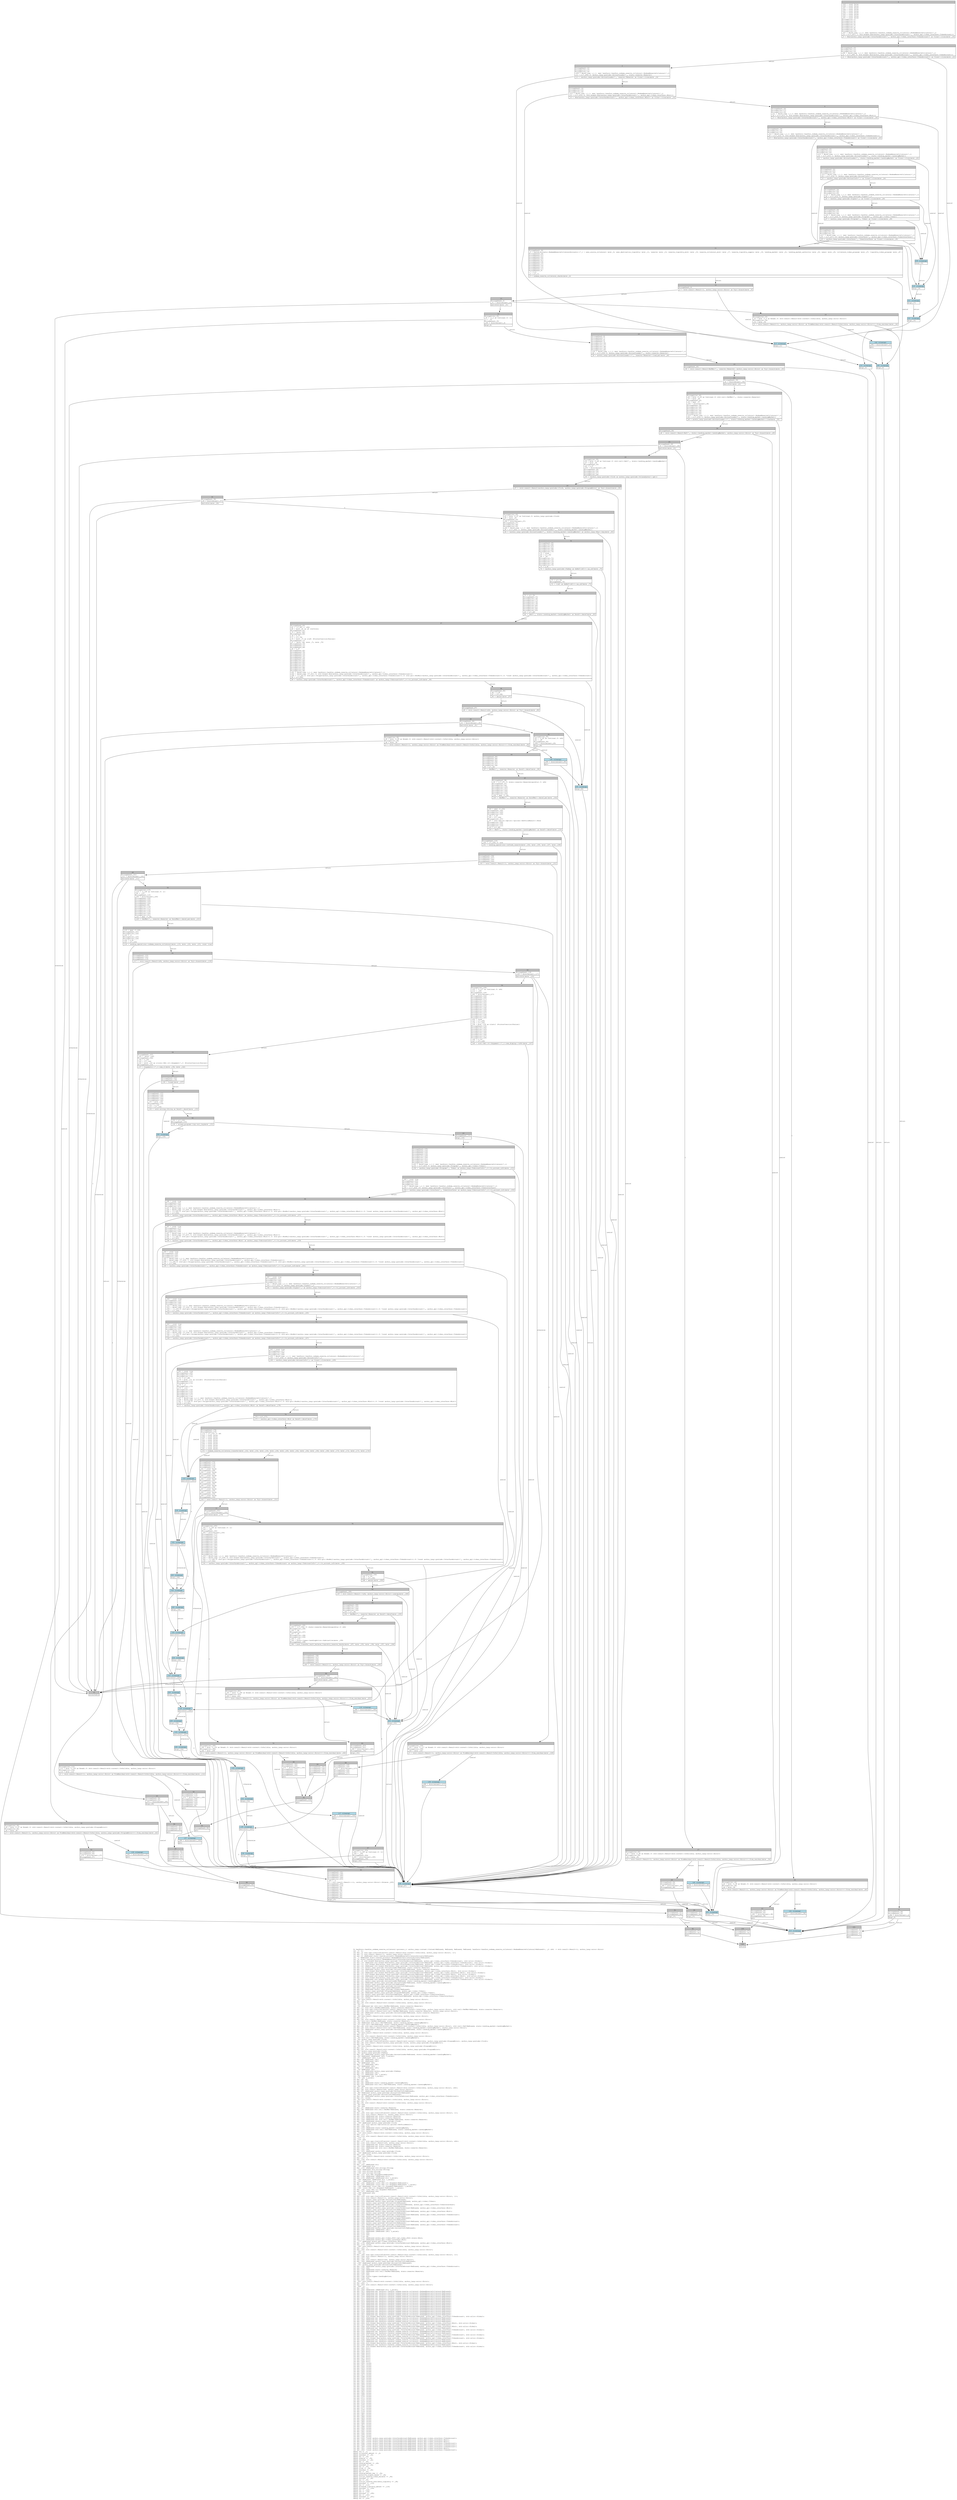 digraph Mir_0_472 {
    graph [fontname="Courier, monospace"];
    node [fontname="Courier, monospace"];
    edge [fontname="Courier, monospace"];
    label=<fn handlers::handler_redeem_reserve_collateral::process(_1: anchor_lang::context::Context&lt;ReErased, ReErased, ReErased, ReErased, handlers::handler_redeem_reserve_collateral::RedeemReserveCollateral&lt;ReErased&gt;&gt;, _2: u64) -&gt; std::result::Result&lt;(), anchor_lang::error::Error&gt;<br align="left"/>let _3: ();<br align="left"/>let mut _4: std::ops::ControlFlow&lt;std::result::Result&lt;std::convert::Infallible, anchor_lang::error::Error&gt;, ()&gt;;<br align="left"/>let mut _5: std::result::Result&lt;(), anchor_lang::error::Error&gt;;<br align="left"/>let mut _6: &amp;ReErased state::nested_accounts::RedeemReserveCollateralAccounts&lt;ReErased&gt;;<br align="left"/>let _7: &amp;ReErased state::nested_accounts::RedeemReserveCollateralAccounts&lt;ReErased&gt;;<br align="left"/>let _8: state::nested_accounts::RedeemReserveCollateralAccounts&lt;ReErased&gt;;<br align="left"/>let mut _9: std::boxed::Box&lt;anchor_lang::prelude::InterfaceAccount&lt;ReErased, anchor_spl::token_interface::TokenAccount&gt;, std::alloc::Global&gt;;<br align="left"/>let mut _10: &amp;ReErased std::boxed::Box&lt;anchor_lang::prelude::InterfaceAccount&lt;ReErased, anchor_spl::token_interface::TokenAccount&gt;, std::alloc::Global&gt;;<br align="left"/>let mut _11: std::boxed::Box&lt;anchor_lang::prelude::InterfaceAccount&lt;ReErased, anchor_spl::token_interface::TokenAccount&gt;, std::alloc::Global&gt;;<br align="left"/>let mut _12: &amp;ReErased std::boxed::Box&lt;anchor_lang::prelude::InterfaceAccount&lt;ReErased, anchor_spl::token_interface::TokenAccount&gt;, std::alloc::Global&gt;;<br align="left"/>let mut _13: anchor_lang::prelude::AccountLoader&lt;ReErased, state::reserve::Reserve&gt;;<br align="left"/>let mut _14: &amp;ReErased anchor_lang::prelude::AccountLoader&lt;ReErased, state::reserve::Reserve&gt;;<br align="left"/>let mut _15: std::boxed::Box&lt;anchor_lang::prelude::InterfaceAccount&lt;ReErased, anchor_spl::token_interface::Mint&gt;, std::alloc::Global&gt;;<br align="left"/>let mut _16: &amp;ReErased std::boxed::Box&lt;anchor_lang::prelude::InterfaceAccount&lt;ReErased, anchor_spl::token_interface::Mint&gt;, std::alloc::Global&gt;;<br align="left"/>let mut _17: std::boxed::Box&lt;anchor_lang::prelude::InterfaceAccount&lt;ReErased, anchor_spl::token_interface::Mint&gt;, std::alloc::Global&gt;;<br align="left"/>let mut _18: &amp;ReErased std::boxed::Box&lt;anchor_lang::prelude::InterfaceAccount&lt;ReErased, anchor_spl::token_interface::Mint&gt;, std::alloc::Global&gt;;<br align="left"/>let mut _19: std::boxed::Box&lt;anchor_lang::prelude::InterfaceAccount&lt;ReErased, anchor_spl::token_interface::TokenAccount&gt;, std::alloc::Global&gt;;<br align="left"/>let mut _20: &amp;ReErased std::boxed::Box&lt;anchor_lang::prelude::InterfaceAccount&lt;ReErased, anchor_spl::token_interface::TokenAccount&gt;, std::alloc::Global&gt;;<br align="left"/>let mut _21: anchor_lang::prelude::AccountLoader&lt;ReErased, state::lending_market::LendingMarket&gt;;<br align="left"/>let mut _22: &amp;ReErased anchor_lang::prelude::AccountLoader&lt;ReErased, state::lending_market::LendingMarket&gt;;<br align="left"/>let mut _23: anchor_lang::prelude::AccountInfo&lt;ReErased&gt;;<br align="left"/>let mut _24: &amp;ReErased anchor_lang::prelude::AccountInfo&lt;ReErased&gt;;<br align="left"/>let mut _25: anchor_lang::prelude::Signer&lt;ReErased&gt;;<br align="left"/>let mut _26: &amp;ReErased anchor_lang::prelude::Signer&lt;ReErased&gt;;<br align="left"/>let mut _27: anchor_lang::prelude::Program&lt;ReErased, anchor_spl::token::Token&gt;;<br align="left"/>let mut _28: &amp;ReErased anchor_lang::prelude::Program&lt;ReErased, anchor_spl::token::Token&gt;;<br align="left"/>let mut _29: anchor_lang::prelude::Interface&lt;ReErased, anchor_spl::token_interface::TokenInterface&gt;;<br align="left"/>let mut _30: &amp;ReErased anchor_lang::prelude::Interface&lt;ReErased, anchor_spl::token_interface::TokenInterface&gt;;<br align="left"/>let mut _31: isize;<br align="left"/>let _32: std::result::Result&lt;std::convert::Infallible, anchor_lang::error::Error&gt;;<br align="left"/>let mut _33: !;<br align="left"/>let mut _34: std::result::Result&lt;std::convert::Infallible, anchor_lang::error::Error&gt;;<br align="left"/>let _35: ();<br align="left"/>let _36: &amp;ReErased mut std::cell::RefMut&lt;ReErased, state::reserve::Reserve&gt;;<br align="left"/>let mut _37: std::cell::RefMut&lt;ReErased, state::reserve::Reserve&gt;;<br align="left"/>let mut _38: std::ops::ControlFlow&lt;std::result::Result&lt;std::convert::Infallible, anchor_lang::error::Error&gt;, std::cell::RefMut&lt;ReErased, state::reserve::Reserve&gt;&gt;;<br align="left"/>let mut _39: std::result::Result&lt;std::cell::RefMut&lt;ReErased, state::reserve::Reserve&gt;, anchor_lang::error::Error&gt;;<br align="left"/>let mut _40: &amp;ReErased anchor_lang::prelude::AccountLoader&lt;ReErased, state::reserve::Reserve&gt;;<br align="left"/>let mut _41: isize;<br align="left"/>let _42: std::result::Result&lt;std::convert::Infallible, anchor_lang::error::Error&gt;;<br align="left"/>let mut _43: !;<br align="left"/>let mut _44: std::result::Result&lt;std::convert::Infallible, anchor_lang::error::Error&gt;;<br align="left"/>let _45: std::cell::RefMut&lt;ReErased, state::reserve::Reserve&gt;;<br align="left"/>let _46: &amp;ReErased std::cell::Ref&lt;ReErased, state::lending_market::LendingMarket&gt;;<br align="left"/>let _47: std::cell::Ref&lt;ReErased, state::lending_market::LendingMarket&gt;;<br align="left"/>let mut _48: std::ops::ControlFlow&lt;std::result::Result&lt;std::convert::Infallible, anchor_lang::error::Error&gt;, std::cell::Ref&lt;ReErased, state::lending_market::LendingMarket&gt;&gt;;<br align="left"/>let mut _49: std::result::Result&lt;std::cell::Ref&lt;ReErased, state::lending_market::LendingMarket&gt;, anchor_lang::error::Error&gt;;<br align="left"/>let mut _50: &amp;ReErased anchor_lang::prelude::AccountLoader&lt;ReErased, state::lending_market::LendingMarket&gt;;<br align="left"/>let mut _51: isize;<br align="left"/>let _52: std::result::Result&lt;std::convert::Infallible, anchor_lang::error::Error&gt;;<br align="left"/>let mut _53: !;<br align="left"/>let mut _54: std::result::Result&lt;std::convert::Infallible, anchor_lang::error::Error&gt;;<br align="left"/>let _55: std::cell::Ref&lt;ReErased, state::lending_market::LendingMarket&gt;;<br align="left"/>let _56: anchor_lang::prelude::Clock;<br align="left"/>let mut _57: std::ops::ControlFlow&lt;std::result::Result&lt;std::convert::Infallible, anchor_lang::prelude::ProgramError&gt;, anchor_lang::prelude::Clock&gt;;<br align="left"/>let mut _58: std::result::Result&lt;anchor_lang::prelude::Clock, anchor_lang::prelude::ProgramError&gt;;<br align="left"/>let mut _59: isize;<br align="left"/>let _60: std::result::Result&lt;std::convert::Infallible, anchor_lang::prelude::ProgramError&gt;;<br align="left"/>let mut _61: !;<br align="left"/>let mut _62: std::result::Result&lt;std::convert::Infallible, anchor_lang::prelude::ProgramError&gt;;<br align="left"/>let _63: anchor_lang::prelude::Clock;<br align="left"/>let _64: anchor_lang::prelude::Pubkey;<br align="left"/>let mut _65: &amp;ReErased anchor_lang::prelude::AccountLoader&lt;ReErased, state::lending_market::LendingMarket&gt;;<br align="left"/>let _66: &amp;ReErased [&amp;ReErased [u8]; 3_usize];<br align="left"/>let _67: [&amp;ReErased [u8]; 3_usize];<br align="left"/>let mut _68: &amp;ReErased [u8];<br align="left"/>let mut _69: &amp;ReErased [u8];<br align="left"/>let _70: &amp;ReErased [u8];<br align="left"/>let mut _71: &amp;ReErased [u8];<br align="left"/>let _72: &amp;ReErased [u8];<br align="left"/>let mut _73: &amp;ReErased [u8];<br align="left"/>let _74: &amp;ReErased [u8];<br align="left"/>let mut _75: &amp;ReErased anchor_lang::prelude::Pubkey;<br align="left"/>let mut _76: &amp;ReErased [u8];<br align="left"/>let mut _77: &amp;ReErased [u8; 1_usize];<br align="left"/>let _78: &amp;ReErased [u8; 1_usize];<br align="left"/>let _79: [u8; 1_usize];<br align="left"/>let mut _80: u8;<br align="left"/>let mut _81: u64;<br align="left"/>let mut _82: &amp;ReErased state::lending_market::LendingMarket;<br align="left"/>let mut _83: &amp;ReErased std::cell::Ref&lt;ReErased, state::lending_market::LendingMarket&gt;;<br align="left"/>let _84: u64;<br align="left"/>let mut _85: std::ops::ControlFlow&lt;std::result::Result&lt;std::convert::Infallible, anchor_lang::error::Error&gt;, u64&gt;;<br align="left"/>let mut _86: std::result::Result&lt;u64, anchor_lang::error::Error&gt;;<br align="left"/>let mut _87: &amp;ReErased anchor_lang::prelude::AccountInfo&lt;ReErased&gt;;<br align="left"/>let _88: &amp;ReErased anchor_lang::prelude::AccountInfo&lt;ReErased&gt;;<br align="left"/>let _89: anchor_lang::prelude::AccountInfo&lt;ReErased&gt;;<br align="left"/>let mut _90: &amp;ReErased anchor_lang::prelude::InterfaceAccount&lt;ReErased, anchor_spl::token_interface::TokenAccount&gt;;<br align="left"/>let mut _91: isize;<br align="left"/>let _92: std::result::Result&lt;std::convert::Infallible, anchor_lang::error::Error&gt;;<br align="left"/>let mut _93: !;<br align="left"/>let mut _94: std::result::Result&lt;std::convert::Infallible, anchor_lang::error::Error&gt;;<br align="left"/>let _95: u64;<br align="left"/>let _96: u64;<br align="left"/>let mut _97: &amp;ReErased state::reserve::Reserve;<br align="left"/>let mut _98: &amp;ReErased std::cell::RefMut&lt;ReErased, state::reserve::Reserve&gt;;<br align="left"/>let _99: ();<br align="left"/>let mut _100: std::ops::ControlFlow&lt;std::result::Result&lt;std::convert::Infallible, anchor_lang::error::Error&gt;, ()&gt;;<br align="left"/>let mut _101: std::result::Result&lt;(), anchor_lang::error::Error&gt;;<br align="left"/>let mut _102: &amp;ReErased mut state::reserve::Reserve;<br align="left"/>let mut _103: &amp;ReErased mut state::reserve::Reserve;<br align="left"/>let mut _104: &amp;ReErased mut std::cell::RefMut&lt;ReErased, state::reserve::Reserve&gt;;<br align="left"/>let mut _105: &amp;ReErased anchor_lang::prelude::Clock;<br align="left"/>let _106: &amp;ReErased anchor_lang::prelude::Clock;<br align="left"/>let mut _107: std::option::Option&lt;utils::prices::GetPriceResult&gt;;<br align="left"/>let mut _108: u16;<br align="left"/>let mut _109: &amp;ReErased state::lending_market::LendingMarket;<br align="left"/>let mut _110: &amp;ReErased std::cell::Ref&lt;ReErased, state::lending_market::LendingMarket&gt;;<br align="left"/>let mut _111: isize;<br align="left"/>let _112: std::result::Result&lt;std::convert::Infallible, anchor_lang::error::Error&gt;;<br align="left"/>let mut _113: !;<br align="left"/>let mut _114: std::result::Result&lt;std::convert::Infallible, anchor_lang::error::Error&gt;;<br align="left"/>let _115: ();<br align="left"/>let _116: u64;<br align="left"/>let mut _117: std::ops::ControlFlow&lt;std::result::Result&lt;std::convert::Infallible, anchor_lang::error::Error&gt;, u64&gt;;<br align="left"/>let mut _118: std::result::Result&lt;u64, anchor_lang::error::Error&gt;;<br align="left"/>let mut _119: &amp;ReErased mut state::reserve::Reserve;<br align="left"/>let mut _120: &amp;ReErased mut state::reserve::Reserve;<br align="left"/>let mut _121: &amp;ReErased mut std::cell::RefMut&lt;ReErased, state::reserve::Reserve&gt;;<br align="left"/>let mut _122: u64;<br align="left"/>let mut _123: &amp;ReErased anchor_lang::prelude::Clock;<br align="left"/>let _124: &amp;ReErased anchor_lang::prelude::Clock;<br align="left"/>let mut _125: isize;<br align="left"/>let _126: std::result::Result&lt;std::convert::Infallible, anchor_lang::error::Error&gt;;<br align="left"/>let mut _127: !;<br align="left"/>let mut _128: std::result::Result&lt;std::convert::Infallible, anchor_lang::error::Error&gt;;<br align="left"/>let _129: u64;<br align="left"/>let _130: ();<br align="left"/>let mut _131: &amp;ReErased str;<br align="left"/>let _132: &amp;ReErased str;<br align="left"/>let mut _133: &amp;ReErased std::string::String;<br align="left"/>let _134: &amp;ReErased std::string::String;<br align="left"/>let _135: std::string::String;<br align="left"/>let _136: std::string::String;<br align="left"/>let mut _137: std::fmt::Arguments&lt;ReErased&gt;;<br align="left"/>let mut _138: &amp;ReErased [&amp;ReErased str];<br align="left"/>let mut _139: &amp;ReErased [&amp;ReErased str; 1_usize];<br align="left"/>let _140: &amp;ReErased [&amp;ReErased str; 1_usize];<br align="left"/>let _141: [&amp;ReErased str; 1_usize];<br align="left"/>let mut _142: &amp;ReErased [core::fmt::rt::Argument&lt;ReErased&gt;];<br align="left"/>let mut _143: &amp;ReErased [core::fmt::rt::Argument&lt;ReErased&gt;; 1_usize];<br align="left"/>let _144: &amp;ReErased [core::fmt::rt::Argument&lt;ReErased&gt;; 1_usize];<br align="left"/>let _145: [core::fmt::rt::Argument&lt;ReErased&gt;; 1_usize];<br align="left"/>let mut _146: core::fmt::rt::Argument&lt;ReErased&gt;;<br align="left"/>let mut _147: &amp;ReErased u64;<br align="left"/>let _148: &amp;ReErased u64;<br align="left"/>let _149: ();<br align="left"/>let mut _150: std::ops::ControlFlow&lt;std::result::Result&lt;std::convert::Infallible, anchor_lang::error::Error&gt;, ()&gt;;<br align="left"/>let mut _151: std::result::Result&lt;(), anchor_lang::error::Error&gt;;<br align="left"/>let mut _152: anchor_lang::prelude::AccountInfo&lt;ReErased&gt;;<br align="left"/>let mut _153: &amp;ReErased anchor_lang::prelude::Program&lt;ReErased, anchor_spl::token::Token&gt;;<br align="left"/>let mut _154: anchor_lang::prelude::AccountInfo&lt;ReErased&gt;;<br align="left"/>let mut _155: &amp;ReErased anchor_lang::prelude::Interface&lt;ReErased, anchor_spl::token_interface::TokenInterface&gt;;<br align="left"/>let mut _156: anchor_lang::prelude::AccountInfo&lt;ReErased&gt;;<br align="left"/>let mut _157: &amp;ReErased anchor_lang::prelude::InterfaceAccount&lt;ReErased, anchor_spl::token_interface::Mint&gt;;<br align="left"/>let mut _158: anchor_lang::prelude::AccountInfo&lt;ReErased&gt;;<br align="left"/>let mut _159: &amp;ReErased anchor_lang::prelude::InterfaceAccount&lt;ReErased, anchor_spl::token_interface::Mint&gt;;<br align="left"/>let mut _160: anchor_lang::prelude::AccountInfo&lt;ReErased&gt;;<br align="left"/>let mut _161: &amp;ReErased anchor_lang::prelude::InterfaceAccount&lt;ReErased, anchor_spl::token_interface::TokenAccount&gt;;<br align="left"/>let mut _162: anchor_lang::prelude::AccountInfo&lt;ReErased&gt;;<br align="left"/>let mut _163: &amp;ReErased anchor_lang::prelude::Signer&lt;ReErased&gt;;<br align="left"/>let mut _164: anchor_lang::prelude::AccountInfo&lt;ReErased&gt;;<br align="left"/>let mut _165: &amp;ReErased anchor_lang::prelude::InterfaceAccount&lt;ReErased, anchor_spl::token_interface::TokenAccount&gt;;<br align="left"/>let mut _166: anchor_lang::prelude::AccountInfo&lt;ReErased&gt;;<br align="left"/>let mut _167: &amp;ReErased anchor_lang::prelude::InterfaceAccount&lt;ReErased, anchor_spl::token_interface::TokenAccount&gt;;<br align="left"/>let mut _168: anchor_lang::prelude::AccountInfo&lt;ReErased&gt;;<br align="left"/>let mut _169: &amp;ReErased anchor_lang::prelude::AccountInfo&lt;ReErased&gt;;<br align="left"/>let mut _170: &amp;ReErased [&amp;ReErased [u8]];<br align="left"/>let mut _171: &amp;ReErased [&amp;ReErased [u8]; 3_usize];<br align="left"/>let mut _172: u64;<br align="left"/>let mut _173: u64;<br align="left"/>let mut _174: u8;<br align="left"/>let mut _175: &amp;ReErased anchor_spl::token_2022::spl_token_2022::state::Mint;<br align="left"/>let mut _176: &amp;ReErased anchor_spl::token_interface::Mint;<br align="left"/>let _177: &amp;ReErased anchor_spl::token_interface::Mint;<br align="left"/>let mut _178: &amp;ReErased anchor_lang::prelude::InterfaceAccount&lt;ReErased, anchor_spl::token_interface::Mint&gt;;<br align="left"/>let mut _179: isize;<br align="left"/>let _180: std::result::Result&lt;std::convert::Infallible, anchor_lang::error::Error&gt;;<br align="left"/>let mut _181: !;<br align="left"/>let mut _182: std::result::Result&lt;std::convert::Infallible, anchor_lang::error::Error&gt;;<br align="left"/>let _183: ();<br align="left"/>let _184: ();<br align="left"/>let mut _185: std::ops::ControlFlow&lt;std::result::Result&lt;std::convert::Infallible, anchor_lang::error::Error&gt;, ()&gt;;<br align="left"/>let mut _186: std::result::Result&lt;(), anchor_lang::error::Error&gt;;<br align="left"/>let mut _187: u64;<br align="left"/>let mut _188: std::result::Result&lt;u64, anchor_lang::error::Error&gt;;<br align="left"/>let mut _189: &amp;ReErased anchor_lang::prelude::AccountInfo&lt;ReErased&gt;;<br align="left"/>let _190: &amp;ReErased anchor_lang::prelude::AccountInfo&lt;ReErased&gt;;<br align="left"/>let _191: anchor_lang::prelude::AccountInfo&lt;ReErased&gt;;<br align="left"/>let mut _192: &amp;ReErased anchor_lang::prelude::InterfaceAccount&lt;ReErased, anchor_spl::token_interface::TokenAccount&gt;;<br align="left"/>let mut _193: u64;<br align="left"/>let mut _194: &amp;ReErased state::reserve::Reserve;<br align="left"/>let mut _195: &amp;ReErased std::cell::RefMut&lt;ReErased, state::reserve::Reserve&gt;;<br align="left"/>let mut _196: u64;<br align="left"/>let mut _197: u64;<br align="left"/>let mut _198: state::types::LendingAction;<br align="left"/>let mut _199: u64;<br align="left"/>let mut _200: isize;<br align="left"/>let _201: std::result::Result&lt;std::convert::Infallible, anchor_lang::error::Error&gt;;<br align="left"/>let mut _202: !;<br align="left"/>let mut _203: std::result::Result&lt;std::convert::Infallible, anchor_lang::error::Error&gt;;<br align="left"/>let _204: ();<br align="left"/>let mut _205: ();<br align="left"/>let mut _206: &amp;ReErased [&amp;ReErased str; 1_usize];<br align="left"/>let mut _207: &amp;ReErased mut handlers::handler_redeem_reserve_collateral::RedeemReserveCollateral&lt;ReErased&gt;;<br align="left"/>let mut _208: &amp;ReErased mut handlers::handler_redeem_reserve_collateral::RedeemReserveCollateral&lt;ReErased&gt;;<br align="left"/>let mut _209: &amp;ReErased mut handlers::handler_redeem_reserve_collateral::RedeemReserveCollateral&lt;ReErased&gt;;<br align="left"/>let mut _210: &amp;ReErased mut handlers::handler_redeem_reserve_collateral::RedeemReserveCollateral&lt;ReErased&gt;;<br align="left"/>let mut _211: &amp;ReErased mut handlers::handler_redeem_reserve_collateral::RedeemReserveCollateral&lt;ReErased&gt;;<br align="left"/>let mut _212: &amp;ReErased mut handlers::handler_redeem_reserve_collateral::RedeemReserveCollateral&lt;ReErased&gt;;<br align="left"/>let mut _213: &amp;ReErased mut handlers::handler_redeem_reserve_collateral::RedeemReserveCollateral&lt;ReErased&gt;;<br align="left"/>let mut _214: &amp;ReErased mut handlers::handler_redeem_reserve_collateral::RedeemReserveCollateral&lt;ReErased&gt;;<br align="left"/>let mut _215: &amp;ReErased mut handlers::handler_redeem_reserve_collateral::RedeemReserveCollateral&lt;ReErased&gt;;<br align="left"/>let mut _216: &amp;ReErased mut handlers::handler_redeem_reserve_collateral::RedeemReserveCollateral&lt;ReErased&gt;;<br align="left"/>let mut _217: &amp;ReErased mut handlers::handler_redeem_reserve_collateral::RedeemReserveCollateral&lt;ReErased&gt;;<br align="left"/>let mut _218: &amp;ReErased mut handlers::handler_redeem_reserve_collateral::RedeemReserveCollateral&lt;ReErased&gt;;<br align="left"/>let mut _219: &amp;ReErased mut handlers::handler_redeem_reserve_collateral::RedeemReserveCollateral&lt;ReErased&gt;;<br align="left"/>let mut _220: &amp;ReErased mut handlers::handler_redeem_reserve_collateral::RedeemReserveCollateral&lt;ReErased&gt;;<br align="left"/>let mut _221: &amp;ReErased mut handlers::handler_redeem_reserve_collateral::RedeemReserveCollateral&lt;ReErased&gt;;<br align="left"/>let mut _222: std::boxed::Box&lt;anchor_lang::prelude::InterfaceAccount&lt;ReErased, anchor_spl::token_interface::TokenAccount&gt;, std::alloc::Global&gt;;<br align="left"/>let mut _223: &amp;ReErased mut handlers::handler_redeem_reserve_collateral::RedeemReserveCollateral&lt;ReErased&gt;;<br align="left"/>let mut _224: &amp;ReErased mut handlers::handler_redeem_reserve_collateral::RedeemReserveCollateral&lt;ReErased&gt;;<br align="left"/>let mut _225: &amp;ReErased mut handlers::handler_redeem_reserve_collateral::RedeemReserveCollateral&lt;ReErased&gt;;<br align="left"/>let mut _226: std::boxed::Box&lt;anchor_lang::prelude::InterfaceAccount&lt;ReErased, anchor_spl::token_interface::Mint&gt;, std::alloc::Global&gt;;<br align="left"/>let mut _227: &amp;ReErased mut handlers::handler_redeem_reserve_collateral::RedeemReserveCollateral&lt;ReErased&gt;;<br align="left"/>let mut _228: std::boxed::Box&lt;anchor_lang::prelude::InterfaceAccount&lt;ReErased, anchor_spl::token_interface::Mint&gt;, std::alloc::Global&gt;;<br align="left"/>let mut _229: &amp;ReErased mut handlers::handler_redeem_reserve_collateral::RedeemReserveCollateral&lt;ReErased&gt;;<br align="left"/>let mut _230: std::boxed::Box&lt;anchor_lang::prelude::InterfaceAccount&lt;ReErased, anchor_spl::token_interface::TokenAccount&gt;, std::alloc::Global&gt;;<br align="left"/>let mut _231: &amp;ReErased mut handlers::handler_redeem_reserve_collateral::RedeemReserveCollateral&lt;ReErased&gt;;<br align="left"/>let mut _232: &amp;ReErased mut handlers::handler_redeem_reserve_collateral::RedeemReserveCollateral&lt;ReErased&gt;;<br align="left"/>let mut _233: std::boxed::Box&lt;anchor_lang::prelude::InterfaceAccount&lt;ReErased, anchor_spl::token_interface::TokenAccount&gt;, std::alloc::Global&gt;;<br align="left"/>let mut _234: &amp;ReErased mut handlers::handler_redeem_reserve_collateral::RedeemReserveCollateral&lt;ReErased&gt;;<br align="left"/>let mut _235: std::boxed::Box&lt;anchor_lang::prelude::InterfaceAccount&lt;ReErased, anchor_spl::token_interface::TokenAccount&gt;, std::alloc::Global&gt;;<br align="left"/>let mut _236: &amp;ReErased mut handlers::handler_redeem_reserve_collateral::RedeemReserveCollateral&lt;ReErased&gt;;<br align="left"/>let mut _237: &amp;ReErased mut handlers::handler_redeem_reserve_collateral::RedeemReserveCollateral&lt;ReErased&gt;;<br align="left"/>let mut _238: std::boxed::Box&lt;anchor_lang::prelude::InterfaceAccount&lt;ReErased, anchor_spl::token_interface::Mint&gt;, std::alloc::Global&gt;;<br align="left"/>let mut _239: &amp;ReErased mut handlers::handler_redeem_reserve_collateral::RedeemReserveCollateral&lt;ReErased&gt;;<br align="left"/>let mut _240: std::boxed::Box&lt;anchor_lang::prelude::InterfaceAccount&lt;ReErased, anchor_spl::token_interface::TokenAccount&gt;, std::alloc::Global&gt;;<br align="left"/>let mut _241: bool;<br align="left"/>let mut _242: bool;<br align="left"/>let mut _243: bool;<br align="left"/>let mut _244: bool;<br align="left"/>let mut _245: bool;<br align="left"/>let mut _246: bool;<br align="left"/>let mut _247: bool;<br align="left"/>let mut _248: bool;<br align="left"/>let mut _249: bool;<br align="left"/>let mut _250: isize;<br align="left"/>let mut _251: isize;<br align="left"/>let mut _252: isize;<br align="left"/>let mut _253: isize;<br align="left"/>let mut _254: isize;<br align="left"/>let mut _255: isize;<br align="left"/>let mut _256: isize;<br align="left"/>let mut _257: isize;<br align="left"/>let mut _258: isize;<br align="left"/>let mut _259: isize;<br align="left"/>let mut _260: isize;<br align="left"/>let mut _261: isize;<br align="left"/>let mut _262: isize;<br align="left"/>let mut _263: isize;<br align="left"/>let mut _264: isize;<br align="left"/>let mut _265: isize;<br align="left"/>let mut _266: isize;<br align="left"/>let mut _267: isize;<br align="left"/>let mut _268: isize;<br align="left"/>let mut _269: isize;<br align="left"/>let mut _270: isize;<br align="left"/>let mut _271: isize;<br align="left"/>let mut _272: isize;<br align="left"/>let mut _273: isize;<br align="left"/>let mut _274: isize;<br align="left"/>let mut _275: isize;<br align="left"/>let mut _276: isize;<br align="left"/>let mut _277: isize;<br align="left"/>let mut _278: isize;<br align="left"/>let mut _279: isize;<br align="left"/>let mut _280: isize;<br align="left"/>let mut _281: isize;<br align="left"/>let mut _282: isize;<br align="left"/>let mut _283: isize;<br align="left"/>let mut _284: isize;<br align="left"/>let mut _285: isize;<br align="left"/>let mut _286: isize;<br align="left"/>let mut _287: isize;<br align="left"/>let mut _288: isize;<br align="left"/>let mut _289: isize;<br align="left"/>let mut _290: isize;<br align="left"/>let mut _291: isize;<br align="left"/>let mut _292: isize;<br align="left"/>let mut _293: isize;<br align="left"/>let mut _294: isize;<br align="left"/>let mut _295: *const anchor_lang::prelude::InterfaceAccount&lt;ReErased, anchor_spl::token_interface::TokenAccount&gt;;<br align="left"/>let mut _296: *const anchor_lang::prelude::InterfaceAccount&lt;ReErased, anchor_spl::token_interface::Mint&gt;;<br align="left"/>let mut _297: *const anchor_lang::prelude::InterfaceAccount&lt;ReErased, anchor_spl::token_interface::Mint&gt;;<br align="left"/>let mut _298: *const anchor_lang::prelude::InterfaceAccount&lt;ReErased, anchor_spl::token_interface::TokenAccount&gt;;<br align="left"/>let mut _299: *const anchor_lang::prelude::InterfaceAccount&lt;ReErased, anchor_spl::token_interface::TokenAccount&gt;;<br align="left"/>let mut _300: *const anchor_lang::prelude::InterfaceAccount&lt;ReErased, anchor_spl::token_interface::TokenAccount&gt;;<br align="left"/>let mut _301: *const anchor_lang::prelude::InterfaceAccount&lt;ReErased, anchor_spl::token_interface::Mint&gt;;<br align="left"/>let mut _302: *const anchor_lang::prelude::InterfaceAccount&lt;ReErased, anchor_spl::token_interface::TokenAccount&gt;;<br align="left"/>debug ctx =&gt; _1;<br align="left"/>debug collateral_amount =&gt; _2;<br align="left"/>debug residual =&gt; _32;<br align="left"/>debug val =&gt; _35;<br align="left"/>debug reserve =&gt; _36;<br align="left"/>debug residual =&gt; _42;<br align="left"/>debug val =&gt; _45;<br align="left"/>debug lending_market =&gt; _46;<br align="left"/>debug residual =&gt; _52;<br align="left"/>debug val =&gt; _55;<br align="left"/>debug clock =&gt; _56;<br align="left"/>debug residual =&gt; _60;<br align="left"/>debug val =&gt; _63;<br align="left"/>debug lending_market_key =&gt; _64;<br align="left"/>debug authority_signer_seeds =&gt; _66;<br align="left"/>debug initial_reserve_token_balance =&gt; _84;<br align="left"/>debug residual =&gt; _92;<br align="left"/>debug val =&gt; _95;<br align="left"/>debug initial_reserve_available_liquidity =&gt; _96;<br align="left"/>debug residual =&gt; _112;<br align="left"/>debug val =&gt; _115;<br align="left"/>debug withdraw_liquidity_amount =&gt; _116;<br align="left"/>debug residual =&gt; _126;<br align="left"/>debug val =&gt; _129;<br align="left"/>debug res =&gt; _136;<br align="left"/>debug residual =&gt; _180;<br align="left"/>debug val =&gt; _183;<br align="left"/>debug residual =&gt; _201;<br align="left"/>debug val =&gt; _204;<br align="left"/>>;
    bb0__0_472 [shape="none", label=<<table border="0" cellborder="1" cellspacing="0"><tr><td bgcolor="gray" align="center" colspan="1">0</td></tr><tr><td align="left" balign="left">_249 = const false<br/>_248 = const false<br/>_247 = const false<br/>_246 = const false<br/>_245 = const false<br/>_244 = const false<br/>_243 = const false<br/>_242 = const false<br/>_241 = const false<br/>StorageLive(_3)<br/>StorageLive(_4)<br/>StorageLive(_5)<br/>StorageLive(_6)<br/>StorageLive(_7)<br/>StorageLive(_8)<br/>StorageLive(_9)<br/>StorageLive(_10)<br/>_207 = deref_copy (_1.1: &amp;mut handlers::handler_redeem_reserve_collateral::RedeemReserveCollateral&lt;'_&gt;)<br/>_10 = &amp;((*_207).7: std::boxed::Box&lt;anchor_lang::prelude::InterfaceAccount&lt;'_, anchor_spl::token_interface::TokenAccount&gt;&gt;)<br/></td></tr><tr><td align="left">_9 = &lt;Box&lt;anchor_lang::prelude::InterfaceAccount&lt;'_, anchor_spl::token_interface::TokenAccount&gt;&gt; as Clone&gt;::clone(move _10)</td></tr></table>>];
    bb1__0_472 [shape="none", label=<<table border="0" cellborder="1" cellspacing="0"><tr><td bgcolor="gray" align="center" colspan="1">1</td></tr><tr><td align="left" balign="left">StorageDead(_10)<br/>StorageLive(_11)<br/>StorageLive(_12)<br/>_208 = deref_copy (_1.1: &amp;mut handlers::handler_redeem_reserve_collateral::RedeemReserveCollateral&lt;'_&gt;)<br/>_12 = &amp;((*_208).8: std::boxed::Box&lt;anchor_lang::prelude::InterfaceAccount&lt;'_, anchor_spl::token_interface::TokenAccount&gt;&gt;)<br/></td></tr><tr><td align="left">_11 = &lt;Box&lt;anchor_lang::prelude::InterfaceAccount&lt;'_, anchor_spl::token_interface::TokenAccount&gt;&gt; as Clone&gt;::clone(move _12)</td></tr></table>>];
    bb2__0_472 [shape="none", label=<<table border="0" cellborder="1" cellspacing="0"><tr><td bgcolor="gray" align="center" colspan="1">2</td></tr><tr><td align="left" balign="left">StorageDead(_12)<br/>StorageLive(_13)<br/>StorageLive(_14)<br/>_209 = deref_copy (_1.1: &amp;mut handlers::handler_redeem_reserve_collateral::RedeemReserveCollateral&lt;'_&gt;)<br/>_14 = &amp;((*_209).2: anchor_lang::prelude::AccountLoader&lt;'_, state::reserve::Reserve&gt;)<br/></td></tr><tr><td align="left">_13 = &lt;anchor_lang::prelude::AccountLoader&lt;'_, reserve::Reserve&gt; as Clone&gt;::clone(move _14)</td></tr></table>>];
    bb3__0_472 [shape="none", label=<<table border="0" cellborder="1" cellspacing="0"><tr><td bgcolor="gray" align="center" colspan="1">3</td></tr><tr><td align="left" balign="left">StorageDead(_14)<br/>StorageLive(_15)<br/>StorageLive(_16)<br/>_210 = deref_copy (_1.1: &amp;mut handlers::handler_redeem_reserve_collateral::RedeemReserveCollateral&lt;'_&gt;)<br/>_16 = &amp;((*_210).4: std::boxed::Box&lt;anchor_lang::prelude::InterfaceAccount&lt;'_, anchor_spl::token_interface::Mint&gt;&gt;)<br/></td></tr><tr><td align="left">_15 = &lt;Box&lt;anchor_lang::prelude::InterfaceAccount&lt;'_, anchor_spl::token_interface::Mint&gt;&gt; as Clone&gt;::clone(move _16)</td></tr></table>>];
    bb4__0_472 [shape="none", label=<<table border="0" cellborder="1" cellspacing="0"><tr><td bgcolor="gray" align="center" colspan="1">4</td></tr><tr><td align="left" balign="left">StorageDead(_16)<br/>StorageLive(_17)<br/>StorageLive(_18)<br/>_211 = deref_copy (_1.1: &amp;mut handlers::handler_redeem_reserve_collateral::RedeemReserveCollateral&lt;'_&gt;)<br/>_18 = &amp;((*_211).5: std::boxed::Box&lt;anchor_lang::prelude::InterfaceAccount&lt;'_, anchor_spl::token_interface::Mint&gt;&gt;)<br/></td></tr><tr><td align="left">_17 = &lt;Box&lt;anchor_lang::prelude::InterfaceAccount&lt;'_, anchor_spl::token_interface::Mint&gt;&gt; as Clone&gt;::clone(move _18)</td></tr></table>>];
    bb5__0_472 [shape="none", label=<<table border="0" cellborder="1" cellspacing="0"><tr><td bgcolor="gray" align="center" colspan="1">5</td></tr><tr><td align="left" balign="left">StorageDead(_18)<br/>StorageLive(_19)<br/>StorageLive(_20)<br/>_212 = deref_copy (_1.1: &amp;mut handlers::handler_redeem_reserve_collateral::RedeemReserveCollateral&lt;'_&gt;)<br/>_20 = &amp;((*_212).6: std::boxed::Box&lt;anchor_lang::prelude::InterfaceAccount&lt;'_, anchor_spl::token_interface::TokenAccount&gt;&gt;)<br/></td></tr><tr><td align="left">_19 = &lt;Box&lt;anchor_lang::prelude::InterfaceAccount&lt;'_, anchor_spl::token_interface::TokenAccount&gt;&gt; as Clone&gt;::clone(move _20)</td></tr></table>>];
    bb6__0_472 [shape="none", label=<<table border="0" cellborder="1" cellspacing="0"><tr><td bgcolor="gray" align="center" colspan="1">6</td></tr><tr><td align="left" balign="left">StorageDead(_20)<br/>StorageLive(_21)<br/>StorageLive(_22)<br/>_213 = deref_copy (_1.1: &amp;mut handlers::handler_redeem_reserve_collateral::RedeemReserveCollateral&lt;'_&gt;)<br/>_22 = &amp;((*_213).1: anchor_lang::prelude::AccountLoader&lt;'_, state::lending_market::LendingMarket&gt;)<br/></td></tr><tr><td align="left">_21 = &lt;anchor_lang::prelude::AccountLoader&lt;'_, state::lending_market::LendingMarket&gt; as Clone&gt;::clone(move _22)</td></tr></table>>];
    bb7__0_472 [shape="none", label=<<table border="0" cellborder="1" cellspacing="0"><tr><td bgcolor="gray" align="center" colspan="1">7</td></tr><tr><td align="left" balign="left">StorageDead(_22)<br/>StorageLive(_23)<br/>StorageLive(_24)<br/>_214 = deref_copy (_1.1: &amp;mut handlers::handler_redeem_reserve_collateral::RedeemReserveCollateral&lt;'_&gt;)<br/>_24 = &amp;((*_214).3: anchor_lang::prelude::AccountInfo&lt;'_&gt;)<br/></td></tr><tr><td align="left">_23 = &lt;anchor_lang::prelude::AccountInfo&lt;'_&gt; as Clone&gt;::clone(move _24)</td></tr></table>>];
    bb8__0_472 [shape="none", label=<<table border="0" cellborder="1" cellspacing="0"><tr><td bgcolor="gray" align="center" colspan="1">8</td></tr><tr><td align="left" balign="left">StorageDead(_24)<br/>StorageLive(_25)<br/>StorageLive(_26)<br/>_215 = deref_copy (_1.1: &amp;mut handlers::handler_redeem_reserve_collateral::RedeemReserveCollateral&lt;'_&gt;)<br/>_26 = &amp;((*_215).0: anchor_lang::prelude::Signer&lt;'_&gt;)<br/></td></tr><tr><td align="left">_25 = &lt;anchor_lang::prelude::Signer&lt;'_&gt; as Clone&gt;::clone(move _26)</td></tr></table>>];
    bb9__0_472 [shape="none", label=<<table border="0" cellborder="1" cellspacing="0"><tr><td bgcolor="gray" align="center" colspan="1">9</td></tr><tr><td align="left" balign="left">StorageDead(_26)<br/>StorageLive(_27)<br/>StorageLive(_28)<br/>_216 = deref_copy (_1.1: &amp;mut handlers::handler_redeem_reserve_collateral::RedeemReserveCollateral&lt;'_&gt;)<br/>_28 = &amp;((*_216).9: anchor_lang::prelude::Program&lt;'_, anchor_spl::token::Token&gt;)<br/></td></tr><tr><td align="left">_27 = &lt;anchor_lang::prelude::Program&lt;'_, Token&gt; as Clone&gt;::clone(move _28)</td></tr></table>>];
    bb10__0_472 [shape="none", label=<<table border="0" cellborder="1" cellspacing="0"><tr><td bgcolor="gray" align="center" colspan="1">10</td></tr><tr><td align="left" balign="left">StorageDead(_28)<br/>StorageLive(_29)<br/>StorageLive(_30)<br/>_217 = deref_copy (_1.1: &amp;mut handlers::handler_redeem_reserve_collateral::RedeemReserveCollateral&lt;'_&gt;)<br/>_30 = &amp;((*_217).10: anchor_lang::prelude::Interface&lt;'_, anchor_spl::token_interface::TokenInterface&gt;)<br/></td></tr><tr><td align="left">_29 = &lt;anchor_lang::prelude::Interface&lt;'_, TokenInterface&gt; as Clone&gt;::clone(move _30)</td></tr></table>>];
    bb11__0_472 [shape="none", label=<<table border="0" cellborder="1" cellspacing="0"><tr><td bgcolor="gray" align="center" colspan="1">11</td></tr><tr><td align="left" balign="left">StorageDead(_30)<br/>_8 = nested_accounts::RedeemReserveCollateralAccounts::&lt;'_&gt; { user_source_collateral: move _9, user_destination_liquidity: move _11, reserve: move _13, reserve_liquidity_mint: move _15, reserve_collateral_mint: move _17, reserve_liquidity_supply: move _19, lending_market: move _21, lending_market_authority: move _23, owner: move _25, collateral_token_program: move _27, liquidity_token_program: move _29 }<br/>StorageDead(_29)<br/>StorageDead(_27)<br/>StorageDead(_25)<br/>StorageDead(_23)<br/>StorageDead(_21)<br/>StorageDead(_19)<br/>StorageDead(_17)<br/>StorageDead(_15)<br/>StorageDead(_13)<br/>StorageDead(_11)<br/>StorageDead(_9)<br/>_7 = &amp;_8<br/>_6 = &amp;(*_7)<br/></td></tr><tr><td align="left">_5 = redeem_reserve_collateral_checks(move _6)</td></tr></table>>];
    bb12__0_472 [shape="none", label=<<table border="0" cellborder="1" cellspacing="0"><tr><td bgcolor="gray" align="center" colspan="1">12</td></tr><tr><td align="left" balign="left">StorageDead(_6)<br/></td></tr><tr><td align="left">_4 = &lt;std::result::Result&lt;(), anchor_lang::error::Error&gt; as Try&gt;::branch(move _5)</td></tr></table>>];
    bb13__0_472 [shape="none", label=<<table border="0" cellborder="1" cellspacing="0"><tr><td bgcolor="gray" align="center" colspan="1">13</td></tr><tr><td align="left" balign="left">StorageDead(_5)<br/>_31 = discriminant(_4)<br/></td></tr><tr><td align="left">switchInt(move _31)</td></tr></table>>];
    bb14__0_472 [shape="none", label=<<table border="0" cellborder="1" cellspacing="0"><tr><td bgcolor="gray" align="center" colspan="1">14</td></tr><tr><td align="left" balign="left">StorageLive(_35)<br/>_35 = ((_4 as Continue).0: ())<br/>_3 = _35<br/>StorageDead(_35)<br/>_250 = discriminant(_4)<br/></td></tr><tr><td align="left">drop(_8)</td></tr></table>>];
    bb15__0_472 [shape="none", label=<<table border="0" cellborder="1" cellspacing="0"><tr><td bgcolor="gray" align="center" colspan="1">15</td></tr><tr><td align="left">unreachable</td></tr></table>>];
    bb16__0_472 [shape="none", label=<<table border="0" cellborder="1" cellspacing="0"><tr><td bgcolor="gray" align="center" colspan="1">16</td></tr><tr><td align="left" balign="left">StorageLive(_32)<br/>_32 = move ((_4 as Break).0: std::result::Result&lt;std::convert::Infallible, anchor_lang::error::Error&gt;)<br/>StorageLive(_34)<br/>_34 = move _32<br/></td></tr><tr><td align="left">_0 = &lt;std::result::Result&lt;(), anchor_lang::error::Error&gt; as FromResidual&lt;std::result::Result&lt;Infallible, anchor_lang::error::Error&gt;&gt;&gt;::from_residual(move _34)</td></tr></table>>];
    bb17__0_472 [shape="none", label=<<table border="0" cellborder="1" cellspacing="0"><tr><td bgcolor="gray" align="center" colspan="1">17</td></tr><tr><td align="left" balign="left">StorageDead(_34)<br/>StorageDead(_32)<br/>_284 = discriminant(_4)<br/></td></tr><tr><td align="left">drop(_8)</td></tr></table>>];
    bb18__0_472 [shape="none", label=<<table border="0" cellborder="1" cellspacing="0"><tr><td bgcolor="gray" align="center" colspan="1">18</td></tr><tr><td align="left" balign="left">StorageDead(_8)<br/>StorageDead(_7)<br/>StorageDead(_4)<br/>StorageDead(_3)<br/>StorageLive(_36)<br/>StorageLive(_37)<br/>StorageLive(_38)<br/>StorageLive(_39)<br/>StorageLive(_40)<br/>_218 = deref_copy (_1.1: &amp;mut handlers::handler_redeem_reserve_collateral::RedeemReserveCollateral&lt;'_&gt;)<br/>_40 = &amp;((*_218).2: anchor_lang::prelude::AccountLoader&lt;'_, state::reserve::Reserve&gt;)<br/></td></tr><tr><td align="left">_39 = anchor_lang::prelude::AccountLoader::&lt;'_, reserve::Reserve&gt;::load_mut(move _40)</td></tr></table>>];
    bb19__0_472 [shape="none", label=<<table border="0" cellborder="1" cellspacing="0"><tr><td bgcolor="gray" align="center" colspan="1">19</td></tr><tr><td align="left" balign="left">StorageDead(_40)<br/></td></tr><tr><td align="left">_38 = &lt;std::result::Result&lt;RefMut&lt;'_, reserve::Reserve&gt;, anchor_lang::error::Error&gt; as Try&gt;::branch(move _39)</td></tr></table>>];
    bb20__0_472 [shape="none", label=<<table border="0" cellborder="1" cellspacing="0"><tr><td bgcolor="gray" align="center" colspan="1">20</td></tr><tr><td align="left" balign="left">StorageDead(_39)<br/>_41 = discriminant(_38)<br/></td></tr><tr><td align="left">switchInt(move _41)</td></tr></table>>];
    bb21__0_472 [shape="none", label=<<table border="0" cellborder="1" cellspacing="0"><tr><td bgcolor="gray" align="center" colspan="1">21</td></tr><tr><td align="left" balign="left">StorageLive(_45)<br/>_45 = move ((_38 as Continue).0: std::cell::RefMut&lt;'_, state::reserve::Reserve&gt;)<br/>_37 = move _45<br/>StorageDead(_45)<br/>_36 = &amp;mut _37<br/>_252 = discriminant(_38)<br/>StorageDead(_38)<br/>StorageLive(_46)<br/>StorageLive(_47)<br/>StorageLive(_48)<br/>StorageLive(_49)<br/>StorageLive(_50)<br/>_219 = deref_copy (_1.1: &amp;mut handlers::handler_redeem_reserve_collateral::RedeemReserveCollateral&lt;'_&gt;)<br/>_50 = &amp;((*_219).1: anchor_lang::prelude::AccountLoader&lt;'_, state::lending_market::LendingMarket&gt;)<br/></td></tr><tr><td align="left">_49 = anchor_lang::prelude::AccountLoader::&lt;'_, state::lending_market::LendingMarket&gt;::load(move _50)</td></tr></table>>];
    bb22__0_472 [shape="none", label=<<table border="0" cellborder="1" cellspacing="0"><tr><td bgcolor="gray" align="center" colspan="1">22</td></tr><tr><td align="left" balign="left">StorageLive(_42)<br/>_42 = move ((_38 as Break).0: std::result::Result&lt;std::convert::Infallible, anchor_lang::error::Error&gt;)<br/>StorageLive(_44)<br/>_44 = move _42<br/></td></tr><tr><td align="left">_0 = &lt;std::result::Result&lt;(), anchor_lang::error::Error&gt; as FromResidual&lt;std::result::Result&lt;Infallible, anchor_lang::error::Error&gt;&gt;&gt;::from_residual(move _44)</td></tr></table>>];
    bb23__0_472 [shape="none", label=<<table border="0" cellborder="1" cellspacing="0"><tr><td bgcolor="gray" align="center" colspan="1">23</td></tr><tr><td align="left" balign="left">StorageDead(_44)<br/>StorageDead(_42)<br/>_282 = discriminant(_38)<br/>StorageDead(_38)<br/></td></tr><tr><td align="left">goto</td></tr></table>>];
    bb24__0_472 [shape="none", label=<<table border="0" cellborder="1" cellspacing="0"><tr><td bgcolor="gray" align="center" colspan="1">24</td></tr><tr><td align="left" balign="left">StorageDead(_50)<br/></td></tr><tr><td align="left">_48 = &lt;std::result::Result&lt;Ref&lt;'_, state::lending_market::LendingMarket&gt;, anchor_lang::error::Error&gt; as Try&gt;::branch(move _49)</td></tr></table>>];
    bb25__0_472 [shape="none", label=<<table border="0" cellborder="1" cellspacing="0"><tr><td bgcolor="gray" align="center" colspan="1">25</td></tr><tr><td align="left" balign="left">StorageDead(_49)<br/>_51 = discriminant(_48)<br/></td></tr><tr><td align="left">switchInt(move _51)</td></tr></table>>];
    bb26__0_472 [shape="none", label=<<table border="0" cellborder="1" cellspacing="0"><tr><td bgcolor="gray" align="center" colspan="1">26</td></tr><tr><td align="left" balign="left">StorageLive(_55)<br/>_55 = move ((_48 as Continue).0: std::cell::Ref&lt;'_, state::lending_market::LendingMarket&gt;)<br/>_47 = move _55<br/>StorageDead(_55)<br/>_46 = &amp;_47<br/>_254 = discriminant(_48)<br/>StorageDead(_48)<br/>StorageLive(_56)<br/>StorageLive(_57)<br/>StorageLive(_58)<br/></td></tr><tr><td align="left">_58 = &lt;anchor_lang::prelude::Clock as anchor_lang::prelude::SolanaSysvar&gt;::get()</td></tr></table>>];
    bb27__0_472 [shape="none", label=<<table border="0" cellborder="1" cellspacing="0"><tr><td bgcolor="gray" align="center" colspan="1">27</td></tr><tr><td align="left" balign="left">StorageLive(_52)<br/>_52 = move ((_48 as Break).0: std::result::Result&lt;std::convert::Infallible, anchor_lang::error::Error&gt;)<br/>StorageLive(_54)<br/>_54 = move _52<br/></td></tr><tr><td align="left">_0 = &lt;std::result::Result&lt;(), anchor_lang::error::Error&gt; as FromResidual&lt;std::result::Result&lt;Infallible, anchor_lang::error::Error&gt;&gt;&gt;::from_residual(move _54)</td></tr></table>>];
    bb28__0_472 [shape="none", label=<<table border="0" cellborder="1" cellspacing="0"><tr><td bgcolor="gray" align="center" colspan="1">28</td></tr><tr><td align="left" balign="left">StorageDead(_54)<br/>StorageDead(_52)<br/>_280 = discriminant(_48)<br/>StorageDead(_48)<br/></td></tr><tr><td align="left">goto</td></tr></table>>];
    bb29__0_472 [shape="none", label=<<table border="0" cellborder="1" cellspacing="0"><tr><td bgcolor="gray" align="center" colspan="1">29</td></tr><tr><td align="left">_57 = &lt;std::result::Result&lt;anchor_lang::prelude::Clock, anchor_lang::prelude::ProgramError&gt; as Try&gt;::branch(move _58)</td></tr></table>>];
    bb30__0_472 [shape="none", label=<<table border="0" cellborder="1" cellspacing="0"><tr><td bgcolor="gray" align="center" colspan="1">30</td></tr><tr><td align="left" balign="left">StorageDead(_58)<br/>_59 = discriminant(_57)<br/></td></tr><tr><td align="left">switchInt(move _59)</td></tr></table>>];
    bb31__0_472 [shape="none", label=<<table border="0" cellborder="1" cellspacing="0"><tr><td bgcolor="gray" align="center" colspan="1">31</td></tr><tr><td align="left" balign="left">StorageLive(_63)<br/>_63 = move ((_57 as Continue).0: anchor_lang::prelude::Clock)<br/>_56 = move _63<br/>StorageDead(_63)<br/>_256 = discriminant(_57)<br/>StorageDead(_57)<br/>StorageLive(_64)<br/>StorageLive(_65)<br/>_220 = deref_copy (_1.1: &amp;mut handlers::handler_redeem_reserve_collateral::RedeemReserveCollateral&lt;'_&gt;)<br/>_65 = &amp;((*_220).1: anchor_lang::prelude::AccountLoader&lt;'_, state::lending_market::LendingMarket&gt;)<br/></td></tr><tr><td align="left">_64 = &lt;anchor_lang::prelude::AccountLoader&lt;'_, state::lending_market::LendingMarket&gt; as anchor_lang::Key&gt;::key(move _65)</td></tr></table>>];
    bb32__0_472 [shape="none", label=<<table border="0" cellborder="1" cellspacing="0"><tr><td bgcolor="gray" align="center" colspan="1">32</td></tr><tr><td align="left" balign="left">StorageLive(_60)<br/>_60 = move ((_57 as Break).0: std::result::Result&lt;std::convert::Infallible, anchor_lang::prelude::ProgramError&gt;)<br/>StorageLive(_62)<br/>_62 = move _60<br/></td></tr><tr><td align="left">_0 = &lt;std::result::Result&lt;(), anchor_lang::error::Error&gt; as FromResidual&lt;std::result::Result&lt;Infallible, anchor_lang::prelude::ProgramError&gt;&gt;&gt;::from_residual(move _62)</td></tr></table>>];
    bb33__0_472 [shape="none", label=<<table border="0" cellborder="1" cellspacing="0"><tr><td bgcolor="gray" align="center" colspan="1">33</td></tr><tr><td align="left" balign="left">StorageDead(_62)<br/>StorageDead(_60)<br/>_278 = discriminant(_57)<br/>StorageDead(_57)<br/></td></tr><tr><td align="left">goto</td></tr></table>>];
    bb34__0_472 [shape="none", label=<<table border="0" cellborder="1" cellspacing="0"><tr><td bgcolor="gray" align="center" colspan="1">34</td></tr><tr><td align="left" balign="left">StorageDead(_65)<br/>StorageLive(_66)<br/>StorageLive(_67)<br/>StorageLive(_68)<br/>StorageLive(_69)<br/>StorageLive(_70)<br/>_70 = const _<br/>_69 = &amp;(*_70)<br/>_68 = _69<br/>StorageLive(_71)<br/>StorageLive(_72)<br/>StorageLive(_73)<br/>StorageLive(_74)<br/>StorageLive(_75)<br/>_75 = &amp;_64<br/></td></tr><tr><td align="left">_74 = &lt;anchor_lang::prelude::Pubkey as AsRef&lt;[u8]&gt;&gt;::as_ref(move _75)</td></tr></table>>];
    bb35__0_472 [shape="none", label=<<table border="0" cellborder="1" cellspacing="0"><tr><td bgcolor="gray" align="center" colspan="1">35</td></tr><tr><td align="left" balign="left">_73 = &amp;(*_74)<br/>StorageDead(_75)<br/></td></tr><tr><td align="left">_72 = &lt;[u8] as AsRef&lt;[u8]&gt;&gt;::as_ref(move _73)</td></tr></table>>];
    bb36__0_472 [shape="none", label=<<table border="0" cellborder="1" cellspacing="0"><tr><td bgcolor="gray" align="center" colspan="1">36</td></tr><tr><td align="left" balign="left">_71 = &amp;(*_72)<br/>StorageDead(_73)<br/>StorageLive(_76)<br/>StorageLive(_77)<br/>StorageLive(_78)<br/>StorageLive(_79)<br/>StorageLive(_80)<br/>StorageLive(_81)<br/>StorageLive(_82)<br/>StorageLive(_83)<br/>_83 = &amp;(*_46)<br/></td></tr><tr><td align="left">_82 = &lt;Ref&lt;'_, state::lending_market::LendingMarket&gt; as Deref&gt;::deref(move _83)</td></tr></table>>];
    bb37__0_472 [shape="none", label=<<table border="0" cellborder="1" cellspacing="0"><tr><td bgcolor="gray" align="center" colspan="1">37</td></tr><tr><td align="left" balign="left">StorageDead(_83)<br/>_81 = ((*_82).1: u64)<br/>_80 = move _81 as u8 (IntToInt)<br/>StorageDead(_81)<br/>_79 = [move _80]<br/>StorageDead(_80)<br/>_78 = &amp;_79<br/>_77 = &amp;(*_78)<br/>_76 = move _77 as &amp;[u8] (PointerCoercion(Unsize))<br/>StorageDead(_77)<br/>_67 = [move _68, move _71, move _76]<br/>StorageDead(_76)<br/>StorageDead(_71)<br/>StorageDead(_68)<br/>_66 = &amp;_67<br/>StorageDead(_82)<br/>StorageDead(_78)<br/>StorageDead(_74)<br/>StorageDead(_72)<br/>StorageDead(_70)<br/>StorageDead(_69)<br/>StorageLive(_84)<br/>StorageLive(_85)<br/>StorageLive(_86)<br/>StorageLive(_87)<br/>StorageLive(_88)<br/>StorageLive(_89)<br/>StorageLive(_90)<br/>_221 = deref_copy (_1.1: &amp;mut handlers::handler_redeem_reserve_collateral::RedeemReserveCollateral&lt;'_&gt;)<br/>_222 = deref_copy ((*_221).6: std::boxed::Box&lt;anchor_lang::prelude::InterfaceAccount&lt;'_, anchor_spl::token_interface::TokenAccount&gt;&gt;)<br/>_295 = (((_222.0: std::ptr::Unique&lt;anchor_lang::prelude::InterfaceAccount&lt;'_, anchor_spl::token_interface::TokenAccount&gt;&gt;).0: std::ptr::NonNull&lt;anchor_lang::prelude::InterfaceAccount&lt;'_, anchor_spl::token_interface::TokenAccount&gt;&gt;).0: *const anchor_lang::prelude::InterfaceAccount&lt;'_, anchor_spl::token_interface::TokenAccount&gt;)<br/>_90 = &amp;(*_295)<br/></td></tr><tr><td align="left">_89 = &lt;anchor_lang::prelude::InterfaceAccount&lt;'_, anchor_spl::token_interface::TokenAccount&gt; as anchor_lang::ToAccountInfo&lt;'_&gt;&gt;::to_account_info(move _90)</td></tr></table>>];
    bb38__0_472 [shape="none", label=<<table border="0" cellborder="1" cellspacing="0"><tr><td bgcolor="gray" align="center" colspan="1">38</td></tr><tr><td align="left" balign="left">StorageDead(_90)<br/>_88 = &amp;_89<br/>_87 = &amp;(*_88)<br/></td></tr><tr><td align="left">_86 = amount(move _87)</td></tr></table>>];
    bb39__0_472 [shape="none", label=<<table border="0" cellborder="1" cellspacing="0"><tr><td bgcolor="gray" align="center" colspan="1">39</td></tr><tr><td align="left" balign="left">StorageDead(_87)<br/></td></tr><tr><td align="left">_85 = &lt;std::result::Result&lt;u64, anchor_lang::error::Error&gt; as Try&gt;::branch(move _86)</td></tr></table>>];
    bb40__0_472 [shape="none", label=<<table border="0" cellborder="1" cellspacing="0"><tr><td bgcolor="gray" align="center" colspan="1">40</td></tr><tr><td align="left" balign="left">StorageDead(_86)<br/>_91 = discriminant(_85)<br/></td></tr><tr><td align="left">switchInt(move _91)</td></tr></table>>];
    bb41__0_472 [shape="none", label=<<table border="0" cellborder="1" cellspacing="0"><tr><td bgcolor="gray" align="center" colspan="1">41</td></tr><tr><td align="left" balign="left">StorageLive(_95)<br/>_95 = ((_85 as Continue).0: u64)<br/>_84 = _95<br/>StorageDead(_95)<br/>_258 = discriminant(_85)<br/></td></tr><tr><td align="left">drop(_89)</td></tr></table>>];
    bb42__0_472 [shape="none", label=<<table border="0" cellborder="1" cellspacing="0"><tr><td bgcolor="gray" align="center" colspan="1">42</td></tr><tr><td align="left" balign="left">StorageLive(_92)<br/>_92 = move ((_85 as Break).0: std::result::Result&lt;std::convert::Infallible, anchor_lang::error::Error&gt;)<br/>StorageLive(_94)<br/>_94 = move _92<br/></td></tr><tr><td align="left">_0 = &lt;std::result::Result&lt;(), anchor_lang::error::Error&gt; as FromResidual&lt;std::result::Result&lt;Infallible, anchor_lang::error::Error&gt;&gt;&gt;::from_residual(move _94)</td></tr></table>>];
    bb43__0_472 [shape="none", label=<<table border="0" cellborder="1" cellspacing="0"><tr><td bgcolor="gray" align="center" colspan="1">43</td></tr><tr><td align="left" balign="left">StorageDead(_94)<br/>StorageDead(_92)<br/>_276 = discriminant(_85)<br/></td></tr><tr><td align="left">drop(_89)</td></tr></table>>];
    bb44__0_472 [shape="none", label=<<table border="0" cellborder="1" cellspacing="0"><tr><td bgcolor="gray" align="center" colspan="1">44</td></tr><tr><td align="left" balign="left">StorageDead(_89)<br/>StorageDead(_88)<br/>StorageDead(_85)<br/>StorageLive(_96)<br/>StorageLive(_97)<br/>StorageLive(_98)<br/>_98 = &amp;(*_36)<br/></td></tr><tr><td align="left">_97 = &lt;RefMut&lt;'_, reserve::Reserve&gt; as Deref&gt;::deref(move _98)</td></tr></table>>];
    bb45__0_472 [shape="none", label=<<table border="0" cellborder="1" cellspacing="0"><tr><td bgcolor="gray" align="center" colspan="1">45</td></tr><tr><td align="left" balign="left">StorageDead(_98)<br/>_96 = (((*_97).5: state::reserve::ReserveLiquidity).3: u64)<br/>StorageDead(_97)<br/>StorageLive(_99)<br/>StorageLive(_100)<br/>StorageLive(_101)<br/>StorageLive(_102)<br/>StorageLive(_103)<br/>StorageLive(_104)<br/>_104 = &amp;mut (*_36)<br/></td></tr><tr><td align="left">_103 = &lt;RefMut&lt;'_, reserve::Reserve&gt; as DerefMut&gt;::deref_mut(move _104)</td></tr></table>>];
    bb46__0_472 [shape="none", label=<<table border="0" cellborder="1" cellspacing="0"><tr><td bgcolor="gray" align="center" colspan="1">46</td></tr><tr><td align="left" balign="left">_102 = &amp;mut (*_103)<br/>StorageDead(_104)<br/>StorageLive(_105)<br/>StorageLive(_106)<br/>_106 = &amp;_56<br/>_105 = &amp;(*_106)<br/>StorageLive(_107)<br/>_107 = std::option::Option::&lt;prices::GetPriceResult&gt;::None<br/>StorageLive(_108)<br/>StorageLive(_109)<br/>StorageLive(_110)<br/>_110 = &amp;(*_46)<br/></td></tr><tr><td align="left">_109 = &lt;Ref&lt;'_, state::lending_market::LendingMarket&gt; as Deref&gt;::deref(move _110)</td></tr></table>>];
    bb47__0_472 [shape="none", label=<<table border="0" cellborder="1" cellspacing="0"><tr><td bgcolor="gray" align="center" colspan="1">47</td></tr><tr><td align="left" balign="left">StorageDead(_110)<br/>_108 = ((*_109).5: u16)<br/></td></tr><tr><td align="left">_101 = lending_operations::refresh_reserve(move _102, move _105, move _107, move _108)</td></tr></table>>];
    bb48__0_472 [shape="none", label=<<table border="0" cellborder="1" cellspacing="0"><tr><td bgcolor="gray" align="center" colspan="1">48</td></tr><tr><td align="left" balign="left">StorageDead(_108)<br/>StorageDead(_107)<br/>StorageDead(_105)<br/>StorageDead(_102)<br/></td></tr><tr><td align="left">_100 = &lt;std::result::Result&lt;(), anchor_lang::error::Error&gt; as Try&gt;::branch(move _101)</td></tr></table>>];
    bb49__0_472 [shape="none", label=<<table border="0" cellborder="1" cellspacing="0"><tr><td bgcolor="gray" align="center" colspan="1">49</td></tr><tr><td align="left" balign="left">StorageDead(_101)<br/>_111 = discriminant(_100)<br/></td></tr><tr><td align="left">switchInt(move _111)</td></tr></table>>];
    bb50__0_472 [shape="none", label=<<table border="0" cellborder="1" cellspacing="0"><tr><td bgcolor="gray" align="center" colspan="1">50</td></tr><tr><td align="left" balign="left">StorageLive(_115)<br/>_115 = ((_100 as Continue).0: ())<br/>_99 = _115<br/>StorageDead(_115)<br/>_260 = discriminant(_100)<br/>StorageDead(_109)<br/>StorageDead(_106)<br/>StorageDead(_103)<br/>StorageDead(_100)<br/>StorageDead(_99)<br/>StorageLive(_116)<br/>StorageLive(_117)<br/>StorageLive(_118)<br/>StorageLive(_119)<br/>StorageLive(_120)<br/>StorageLive(_121)<br/>_121 = &amp;mut (*_36)<br/></td></tr><tr><td align="left">_120 = &lt;RefMut&lt;'_, reserve::Reserve&gt; as DerefMut&gt;::deref_mut(move _121)</td></tr></table>>];
    bb51__0_472 [shape="none", label=<<table border="0" cellborder="1" cellspacing="0"><tr><td bgcolor="gray" align="center" colspan="1">51</td></tr><tr><td align="left" balign="left">StorageLive(_112)<br/>_112 = move ((_100 as Break).0: std::result::Result&lt;std::convert::Infallible, anchor_lang::error::Error&gt;)<br/>StorageLive(_114)<br/>_114 = move _112<br/></td></tr><tr><td align="left">_0 = &lt;std::result::Result&lt;(), anchor_lang::error::Error&gt; as FromResidual&lt;std::result::Result&lt;Infallible, anchor_lang::error::Error&gt;&gt;&gt;::from_residual(move _114)</td></tr></table>>];
    bb52__0_472 [shape="none", label=<<table border="0" cellborder="1" cellspacing="0"><tr><td bgcolor="gray" align="center" colspan="1">52</td></tr><tr><td align="left" balign="left">StorageDead(_114)<br/>StorageDead(_112)<br/>_274 = discriminant(_100)<br/>StorageDead(_109)<br/>StorageDead(_106)<br/>StorageDead(_103)<br/>StorageDead(_100)<br/>StorageDead(_99)<br/></td></tr><tr><td align="left">goto</td></tr></table>>];
    bb53__0_472 [shape="none", label=<<table border="0" cellborder="1" cellspacing="0"><tr><td bgcolor="gray" align="center" colspan="1">53</td></tr><tr><td align="left" balign="left">_119 = &amp;mut (*_120)<br/>StorageDead(_121)<br/>StorageLive(_122)<br/>_122 = _2<br/>StorageLive(_123)<br/>StorageLive(_124)<br/>_124 = &amp;_56<br/>_123 = &amp;(*_124)<br/></td></tr><tr><td align="left">_118 = lending_operations::redeem_reserve_collateral(move _119, move _122, move _123, const true)</td></tr></table>>];
    bb54__0_472 [shape="none", label=<<table border="0" cellborder="1" cellspacing="0"><tr><td bgcolor="gray" align="center" colspan="1">54</td></tr><tr><td align="left" balign="left">StorageDead(_123)<br/>StorageDead(_122)<br/>StorageDead(_119)<br/></td></tr><tr><td align="left">_117 = &lt;std::result::Result&lt;u64, anchor_lang::error::Error&gt; as Try&gt;::branch(move _118)</td></tr></table>>];
    bb55__0_472 [shape="none", label=<<table border="0" cellborder="1" cellspacing="0"><tr><td bgcolor="gray" align="center" colspan="1">55</td></tr><tr><td align="left" balign="left">StorageDead(_118)<br/>_125 = discriminant(_117)<br/></td></tr><tr><td align="left">switchInt(move _125)</td></tr></table>>];
    bb56__0_472 [shape="none", label=<<table border="0" cellborder="1" cellspacing="0"><tr><td bgcolor="gray" align="center" colspan="1">56</td></tr><tr><td align="left" balign="left">StorageLive(_129)<br/>_129 = ((_117 as Continue).0: u64)<br/>_116 = _129<br/>StorageDead(_129)<br/>_262 = discriminant(_117)<br/>StorageDead(_124)<br/>StorageDead(_120)<br/>StorageDead(_117)<br/>StorageLive(_130)<br/>StorageLive(_131)<br/>StorageLive(_132)<br/>StorageLive(_133)<br/>StorageLive(_134)<br/>StorageLive(_135)<br/>StorageLive(_136)<br/>StorageLive(_137)<br/>StorageLive(_138)<br/>StorageLive(_139)<br/>StorageLive(_140)<br/>_206 = const _<br/>_140 = &amp;(*_206)<br/>_139 = &amp;(*_140)<br/>_138 = move _139 as &amp;[&amp;str] (PointerCoercion(Unsize))<br/>StorageDead(_139)<br/>StorageLive(_142)<br/>StorageLive(_143)<br/>StorageLive(_144)<br/>StorageLive(_145)<br/>StorageLive(_146)<br/>StorageLive(_147)<br/>StorageLive(_148)<br/>_148 = &amp;_116<br/>_147 = &amp;(*_148)<br/></td></tr><tr><td align="left">_146 = core::fmt::rt::Argument::&lt;'_&gt;::new_display::&lt;u64&gt;(move _147)</td></tr></table>>];
    bb57__0_472 [shape="none", label=<<table border="0" cellborder="1" cellspacing="0"><tr><td bgcolor="gray" align="center" colspan="1">57</td></tr><tr><td align="left" balign="left">StorageLive(_126)<br/>_126 = move ((_117 as Break).0: std::result::Result&lt;std::convert::Infallible, anchor_lang::error::Error&gt;)<br/>StorageLive(_128)<br/>_128 = move _126<br/></td></tr><tr><td align="left">_0 = &lt;std::result::Result&lt;(), anchor_lang::error::Error&gt; as FromResidual&lt;std::result::Result&lt;Infallible, anchor_lang::error::Error&gt;&gt;&gt;::from_residual(move _128)</td></tr></table>>];
    bb58__0_472 [shape="none", label=<<table border="0" cellborder="1" cellspacing="0"><tr><td bgcolor="gray" align="center" colspan="1">58</td></tr><tr><td align="left" balign="left">StorageDead(_128)<br/>StorageDead(_126)<br/>_272 = discriminant(_117)<br/>StorageDead(_124)<br/>StorageDead(_120)<br/>StorageDead(_117)<br/></td></tr><tr><td align="left">goto</td></tr></table>>];
    bb59__0_472 [shape="none", label=<<table border="0" cellborder="1" cellspacing="0"><tr><td bgcolor="gray" align="center" colspan="1">59</td></tr><tr><td align="left" balign="left">StorageDead(_147)<br/>_145 = [move _146]<br/>StorageDead(_146)<br/>_144 = &amp;_145<br/>_143 = &amp;(*_144)<br/>_142 = move _143 as &amp;[core::fmt::rt::Argument&lt;'_&gt;] (PointerCoercion(Unsize))<br/>StorageDead(_143)<br/></td></tr><tr><td align="left">_137 = Arguments::&lt;'_&gt;::new_v1(move _138, move _142)</td></tr></table>>];
    bb60__0_472 [shape="none", label=<<table border="0" cellborder="1" cellspacing="0"><tr><td bgcolor="gray" align="center" colspan="1">60</td></tr><tr><td align="left" balign="left">StorageDead(_142)<br/>StorageDead(_138)<br/></td></tr><tr><td align="left">_136 = format(move _137)</td></tr></table>>];
    bb61__0_472 [shape="none", label=<<table border="0" cellborder="1" cellspacing="0"><tr><td bgcolor="gray" align="center" colspan="1">61</td></tr><tr><td align="left" balign="left">StorageDead(_137)<br/>StorageDead(_148)<br/>StorageDead(_145)<br/>StorageDead(_144)<br/>StorageDead(_140)<br/>_135 = move _136<br/>StorageDead(_136)<br/>_134 = &amp;_135<br/>_133 = &amp;(*_134)<br/></td></tr><tr><td align="left">_132 = &lt;std::string::String as Deref&gt;::deref(move _133)</td></tr></table>>];
    bb62__0_472 [shape="none", label=<<table border="0" cellborder="1" cellspacing="0"><tr><td bgcolor="gray" align="center" colspan="1">62</td></tr><tr><td align="left" balign="left">_131 = &amp;(*_132)<br/>StorageDead(_133)<br/></td></tr><tr><td align="left">_130 = solana_program::log::sol_log(move _131)</td></tr></table>>];
    bb63__0_472 [shape="none", label=<<table border="0" cellborder="1" cellspacing="0"><tr><td bgcolor="gray" align="center" colspan="1">63</td></tr><tr><td align="left" balign="left">StorageDead(_131)<br/></td></tr><tr><td align="left">drop(_135)</td></tr></table>>];
    bb64__0_472 [shape="none", label=<<table border="0" cellborder="1" cellspacing="0"><tr><td bgcolor="gray" align="center" colspan="1">64</td></tr><tr><td align="left" balign="left">StorageDead(_135)<br/>StorageDead(_134)<br/>StorageDead(_132)<br/>StorageDead(_130)<br/>StorageLive(_149)<br/>StorageLive(_150)<br/>StorageLive(_151)<br/>StorageLive(_152)<br/>StorageLive(_153)<br/>_223 = deref_copy (_1.1: &amp;mut handlers::handler_redeem_reserve_collateral::RedeemReserveCollateral&lt;'_&gt;)<br/>_153 = &amp;((*_223).9: anchor_lang::prelude::Program&lt;'_, anchor_spl::token::Token&gt;)<br/></td></tr><tr><td align="left">_152 = &lt;anchor_lang::prelude::Program&lt;'_, Token&gt; as anchor_lang::ToAccountInfo&lt;'_&gt;&gt;::to_account_info(move _153)</td></tr></table>>];
    bb65__0_472 [shape="none", label=<<table border="0" cellborder="1" cellspacing="0"><tr><td bgcolor="gray" align="center" colspan="1">65</td></tr><tr><td align="left" balign="left">_249 = const true<br/>StorageDead(_153)<br/>StorageLive(_154)<br/>StorageLive(_155)<br/>_224 = deref_copy (_1.1: &amp;mut handlers::handler_redeem_reserve_collateral::RedeemReserveCollateral&lt;'_&gt;)<br/>_155 = &amp;((*_224).10: anchor_lang::prelude::Interface&lt;'_, anchor_spl::token_interface::TokenInterface&gt;)<br/></td></tr><tr><td align="left">_154 = &lt;anchor_lang::prelude::Interface&lt;'_, TokenInterface&gt; as anchor_lang::ToAccountInfo&lt;'_&gt;&gt;::to_account_info(move _155)</td></tr></table>>];
    bb66__0_472 [shape="none", label=<<table border="0" cellborder="1" cellspacing="0"><tr><td bgcolor="gray" align="center" colspan="1">66</td></tr><tr><td align="left" balign="left">_248 = const true<br/>StorageDead(_155)<br/>StorageLive(_156)<br/>StorageLive(_157)<br/>_225 = deref_copy (_1.1: &amp;mut handlers::handler_redeem_reserve_collateral::RedeemReserveCollateral&lt;'_&gt;)<br/>_226 = deref_copy ((*_225).4: std::boxed::Box&lt;anchor_lang::prelude::InterfaceAccount&lt;'_, anchor_spl::token_interface::Mint&gt;&gt;)<br/>_296 = (((_226.0: std::ptr::Unique&lt;anchor_lang::prelude::InterfaceAccount&lt;'_, anchor_spl::token_interface::Mint&gt;&gt;).0: std::ptr::NonNull&lt;anchor_lang::prelude::InterfaceAccount&lt;'_, anchor_spl::token_interface::Mint&gt;&gt;).0: *const anchor_lang::prelude::InterfaceAccount&lt;'_, anchor_spl::token_interface::Mint&gt;)<br/>_157 = &amp;(*_296)<br/></td></tr><tr><td align="left">_156 = &lt;anchor_lang::prelude::InterfaceAccount&lt;'_, anchor_spl::token_interface::Mint&gt; as anchor_lang::ToAccountInfo&lt;'_&gt;&gt;::to_account_info(move _157)</td></tr></table>>];
    bb67__0_472 [shape="none", label=<<table border="0" cellborder="1" cellspacing="0"><tr><td bgcolor="gray" align="center" colspan="1">67</td></tr><tr><td align="left" balign="left">_247 = const true<br/>StorageDead(_157)<br/>StorageLive(_158)<br/>StorageLive(_159)<br/>_227 = deref_copy (_1.1: &amp;mut handlers::handler_redeem_reserve_collateral::RedeemReserveCollateral&lt;'_&gt;)<br/>_228 = deref_copy ((*_227).5: std::boxed::Box&lt;anchor_lang::prelude::InterfaceAccount&lt;'_, anchor_spl::token_interface::Mint&gt;&gt;)<br/>_297 = (((_228.0: std::ptr::Unique&lt;anchor_lang::prelude::InterfaceAccount&lt;'_, anchor_spl::token_interface::Mint&gt;&gt;).0: std::ptr::NonNull&lt;anchor_lang::prelude::InterfaceAccount&lt;'_, anchor_spl::token_interface::Mint&gt;&gt;).0: *const anchor_lang::prelude::InterfaceAccount&lt;'_, anchor_spl::token_interface::Mint&gt;)<br/>_159 = &amp;(*_297)<br/></td></tr><tr><td align="left">_158 = &lt;anchor_lang::prelude::InterfaceAccount&lt;'_, anchor_spl::token_interface::Mint&gt; as anchor_lang::ToAccountInfo&lt;'_&gt;&gt;::to_account_info(move _159)</td></tr></table>>];
    bb68__0_472 [shape="none", label=<<table border="0" cellborder="1" cellspacing="0"><tr><td bgcolor="gray" align="center" colspan="1">68</td></tr><tr><td align="left" balign="left">_246 = const true<br/>StorageDead(_159)<br/>StorageLive(_160)<br/>StorageLive(_161)<br/>_229 = deref_copy (_1.1: &amp;mut handlers::handler_redeem_reserve_collateral::RedeemReserveCollateral&lt;'_&gt;)<br/>_230 = deref_copy ((*_229).7: std::boxed::Box&lt;anchor_lang::prelude::InterfaceAccount&lt;'_, anchor_spl::token_interface::TokenAccount&gt;&gt;)<br/>_298 = (((_230.0: std::ptr::Unique&lt;anchor_lang::prelude::InterfaceAccount&lt;'_, anchor_spl::token_interface::TokenAccount&gt;&gt;).0: std::ptr::NonNull&lt;anchor_lang::prelude::InterfaceAccount&lt;'_, anchor_spl::token_interface::TokenAccount&gt;&gt;).0: *const anchor_lang::prelude::InterfaceAccount&lt;'_, anchor_spl::token_interface::TokenAccount&gt;)<br/>_161 = &amp;(*_298)<br/></td></tr><tr><td align="left">_160 = &lt;anchor_lang::prelude::InterfaceAccount&lt;'_, anchor_spl::token_interface::TokenAccount&gt; as anchor_lang::ToAccountInfo&lt;'_&gt;&gt;::to_account_info(move _161)</td></tr></table>>];
    bb69__0_472 [shape="none", label=<<table border="0" cellborder="1" cellspacing="0"><tr><td bgcolor="gray" align="center" colspan="1">69</td></tr><tr><td align="left" balign="left">_245 = const true<br/>StorageDead(_161)<br/>StorageLive(_162)<br/>StorageLive(_163)<br/>_231 = deref_copy (_1.1: &amp;mut handlers::handler_redeem_reserve_collateral::RedeemReserveCollateral&lt;'_&gt;)<br/>_163 = &amp;((*_231).0: anchor_lang::prelude::Signer&lt;'_&gt;)<br/></td></tr><tr><td align="left">_162 = &lt;anchor_lang::prelude::Signer&lt;'_&gt; as anchor_lang::ToAccountInfo&lt;'_&gt;&gt;::to_account_info(move _163)</td></tr></table>>];
    bb70__0_472 [shape="none", label=<<table border="0" cellborder="1" cellspacing="0"><tr><td bgcolor="gray" align="center" colspan="1">70</td></tr><tr><td align="left" balign="left">_244 = const true<br/>StorageDead(_163)<br/>StorageLive(_164)<br/>StorageLive(_165)<br/>_232 = deref_copy (_1.1: &amp;mut handlers::handler_redeem_reserve_collateral::RedeemReserveCollateral&lt;'_&gt;)<br/>_233 = deref_copy ((*_232).6: std::boxed::Box&lt;anchor_lang::prelude::InterfaceAccount&lt;'_, anchor_spl::token_interface::TokenAccount&gt;&gt;)<br/>_299 = (((_233.0: std::ptr::Unique&lt;anchor_lang::prelude::InterfaceAccount&lt;'_, anchor_spl::token_interface::TokenAccount&gt;&gt;).0: std::ptr::NonNull&lt;anchor_lang::prelude::InterfaceAccount&lt;'_, anchor_spl::token_interface::TokenAccount&gt;&gt;).0: *const anchor_lang::prelude::InterfaceAccount&lt;'_, anchor_spl::token_interface::TokenAccount&gt;)<br/>_165 = &amp;(*_299)<br/></td></tr><tr><td align="left">_164 = &lt;anchor_lang::prelude::InterfaceAccount&lt;'_, anchor_spl::token_interface::TokenAccount&gt; as anchor_lang::ToAccountInfo&lt;'_&gt;&gt;::to_account_info(move _165)</td></tr></table>>];
    bb71__0_472 [shape="none", label=<<table border="0" cellborder="1" cellspacing="0"><tr><td bgcolor="gray" align="center" colspan="1">71</td></tr><tr><td align="left" balign="left">_243 = const true<br/>StorageDead(_165)<br/>StorageLive(_166)<br/>StorageLive(_167)<br/>_234 = deref_copy (_1.1: &amp;mut handlers::handler_redeem_reserve_collateral::RedeemReserveCollateral&lt;'_&gt;)<br/>_235 = deref_copy ((*_234).8: std::boxed::Box&lt;anchor_lang::prelude::InterfaceAccount&lt;'_, anchor_spl::token_interface::TokenAccount&gt;&gt;)<br/>_300 = (((_235.0: std::ptr::Unique&lt;anchor_lang::prelude::InterfaceAccount&lt;'_, anchor_spl::token_interface::TokenAccount&gt;&gt;).0: std::ptr::NonNull&lt;anchor_lang::prelude::InterfaceAccount&lt;'_, anchor_spl::token_interface::TokenAccount&gt;&gt;).0: *const anchor_lang::prelude::InterfaceAccount&lt;'_, anchor_spl::token_interface::TokenAccount&gt;)<br/>_167 = &amp;(*_300)<br/></td></tr><tr><td align="left">_166 = &lt;anchor_lang::prelude::InterfaceAccount&lt;'_, anchor_spl::token_interface::TokenAccount&gt; as anchor_lang::ToAccountInfo&lt;'_&gt;&gt;::to_account_info(move _167)</td></tr></table>>];
    bb72__0_472 [shape="none", label=<<table border="0" cellborder="1" cellspacing="0"><tr><td bgcolor="gray" align="center" colspan="1">72</td></tr><tr><td align="left" balign="left">_242 = const true<br/>StorageDead(_167)<br/>StorageLive(_168)<br/>StorageLive(_169)<br/>_236 = deref_copy (_1.1: &amp;mut handlers::handler_redeem_reserve_collateral::RedeemReserveCollateral&lt;'_&gt;)<br/>_169 = &amp;((*_236).3: anchor_lang::prelude::AccountInfo&lt;'_&gt;)<br/></td></tr><tr><td align="left">_168 = &lt;anchor_lang::prelude::AccountInfo&lt;'_&gt; as Clone&gt;::clone(move _169)</td></tr></table>>];
    bb73__0_472 [shape="none", label=<<table border="0" cellborder="1" cellspacing="0"><tr><td bgcolor="gray" align="center" colspan="1">73</td></tr><tr><td align="left" balign="left">_241 = const true<br/>StorageDead(_169)<br/>StorageLive(_170)<br/>StorageLive(_171)<br/>_171 = &amp;(*_66)<br/>_170 = move _171 as &amp;[&amp;[u8]] (PointerCoercion(Unsize))<br/>StorageDead(_171)<br/>StorageLive(_172)<br/>_172 = _2<br/>StorageLive(_173)<br/>_173 = _116<br/>StorageLive(_174)<br/>StorageLive(_175)<br/>StorageLive(_176)<br/>StorageLive(_177)<br/>StorageLive(_178)<br/>_237 = deref_copy (_1.1: &amp;mut handlers::handler_redeem_reserve_collateral::RedeemReserveCollateral&lt;'_&gt;)<br/>_238 = deref_copy ((*_237).4: std::boxed::Box&lt;anchor_lang::prelude::InterfaceAccount&lt;'_, anchor_spl::token_interface::Mint&gt;&gt;)<br/>_301 = (((_238.0: std::ptr::Unique&lt;anchor_lang::prelude::InterfaceAccount&lt;'_, anchor_spl::token_interface::Mint&gt;&gt;).0: std::ptr::NonNull&lt;anchor_lang::prelude::InterfaceAccount&lt;'_, anchor_spl::token_interface::Mint&gt;&gt;).0: *const anchor_lang::prelude::InterfaceAccount&lt;'_, anchor_spl::token_interface::Mint&gt;)<br/>_178 = &amp;(*_301)<br/></td></tr><tr><td align="left">_177 = &lt;anchor_lang::prelude::InterfaceAccount&lt;'_, anchor_spl::token_interface::Mint&gt; as Deref&gt;::deref(move _178)</td></tr></table>>];
    bb74__0_472 [shape="none", label=<<table border="0" cellborder="1" cellspacing="0"><tr><td bgcolor="gray" align="center" colspan="1">74</td></tr><tr><td align="left" balign="left">_176 = &amp;(*_177)<br/></td></tr><tr><td align="left">_175 = &lt;anchor_spl::token_interface::Mint as Deref&gt;::deref(move _176)</td></tr></table>>];
    bb75__0_472 [shape="none", label=<<table border="0" cellborder="1" cellspacing="0"><tr><td bgcolor="gray" align="center" colspan="1">75</td></tr><tr><td align="left" balign="left">StorageDead(_178)<br/>StorageDead(_176)<br/>_174 = ((*_175).2: u8)<br/>_249 = const false<br/>_248 = const false<br/>_247 = const false<br/>_246 = const false<br/>_245 = const false<br/>_244 = const false<br/>_243 = const false<br/>_242 = const false<br/>_241 = const false<br/></td></tr><tr><td align="left">_151 = redeem_reserve_collateral_transfer(move _152, move _154, move _156, move _158, move _160, move _162, move _164, move _166, move _168, move _170, move _172, move _173, move _174)</td></tr></table>>];
    bb76__0_472 [shape="none", label=<<table border="0" cellborder="1" cellspacing="0"><tr><td bgcolor="gray" align="center" colspan="1">76</td></tr><tr><td align="left" balign="left">StorageDead(_174)<br/>StorageDead(_173)<br/>StorageDead(_172)<br/>StorageDead(_170)<br/>_241 = const false<br/>StorageDead(_168)<br/>_242 = const false<br/>StorageDead(_166)<br/>_243 = const false<br/>StorageDead(_164)<br/>_244 = const false<br/>StorageDead(_162)<br/>_245 = const false<br/>StorageDead(_160)<br/>_246 = const false<br/>StorageDead(_158)<br/>_247 = const false<br/>StorageDead(_156)<br/>_248 = const false<br/>StorageDead(_154)<br/>_249 = const false<br/>StorageDead(_152)<br/></td></tr><tr><td align="left">_150 = &lt;std::result::Result&lt;(), anchor_lang::error::Error&gt; as Try&gt;::branch(move _151)</td></tr></table>>];
    bb77__0_472 [shape="none", label=<<table border="0" cellborder="1" cellspacing="0"><tr><td bgcolor="gray" align="center" colspan="1">77</td></tr><tr><td align="left" balign="left">StorageDead(_151)<br/>_179 = discriminant(_150)<br/></td></tr><tr><td align="left">switchInt(move _179)</td></tr></table>>];
    bb78__0_472 [shape="none", label=<<table border="0" cellborder="1" cellspacing="0"><tr><td bgcolor="gray" align="center" colspan="1">78</td></tr><tr><td align="left" balign="left">StorageLive(_183)<br/>_183 = ((_150 as Continue).0: ())<br/>_149 = _183<br/>StorageDead(_183)<br/>_264 = discriminant(_150)<br/>StorageDead(_177)<br/>StorageDead(_175)<br/>StorageDead(_150)<br/>StorageDead(_149)<br/>StorageLive(_184)<br/>StorageLive(_185)<br/>StorageLive(_186)<br/>StorageLive(_187)<br/>StorageLive(_188)<br/>StorageLive(_189)<br/>StorageLive(_190)<br/>StorageLive(_191)<br/>StorageLive(_192)<br/>_239 = deref_copy (_1.1: &amp;mut handlers::handler_redeem_reserve_collateral::RedeemReserveCollateral&lt;'_&gt;)<br/>_240 = deref_copy ((*_239).6: std::boxed::Box&lt;anchor_lang::prelude::InterfaceAccount&lt;'_, anchor_spl::token_interface::TokenAccount&gt;&gt;)<br/>_302 = (((_240.0: std::ptr::Unique&lt;anchor_lang::prelude::InterfaceAccount&lt;'_, anchor_spl::token_interface::TokenAccount&gt;&gt;).0: std::ptr::NonNull&lt;anchor_lang::prelude::InterfaceAccount&lt;'_, anchor_spl::token_interface::TokenAccount&gt;&gt;).0: *const anchor_lang::prelude::InterfaceAccount&lt;'_, anchor_spl::token_interface::TokenAccount&gt;)<br/>_192 = &amp;(*_302)<br/></td></tr><tr><td align="left">_191 = &lt;anchor_lang::prelude::InterfaceAccount&lt;'_, anchor_spl::token_interface::TokenAccount&gt; as anchor_lang::ToAccountInfo&lt;'_&gt;&gt;::to_account_info(move _192)</td></tr></table>>];
    bb79__0_472 [shape="none", label=<<table border="0" cellborder="1" cellspacing="0"><tr><td bgcolor="gray" align="center" colspan="1">79</td></tr><tr><td align="left" balign="left">StorageLive(_180)<br/>_180 = move ((_150 as Break).0: std::result::Result&lt;std::convert::Infallible, anchor_lang::error::Error&gt;)<br/>StorageLive(_182)<br/>_182 = move _180<br/></td></tr><tr><td align="left">_0 = &lt;std::result::Result&lt;(), anchor_lang::error::Error&gt; as FromResidual&lt;std::result::Result&lt;Infallible, anchor_lang::error::Error&gt;&gt;&gt;::from_residual(move _182)</td></tr></table>>];
    bb80__0_472 [shape="none", label=<<table border="0" cellborder="1" cellspacing="0"><tr><td bgcolor="gray" align="center" colspan="1">80</td></tr><tr><td align="left" balign="left">StorageDead(_182)<br/>StorageDead(_180)<br/>_270 = discriminant(_150)<br/>StorageDead(_177)<br/>StorageDead(_175)<br/>StorageDead(_150)<br/>StorageDead(_149)<br/></td></tr><tr><td align="left">goto</td></tr></table>>];
    bb81__0_472 [shape="none", label=<<table border="0" cellborder="1" cellspacing="0"><tr><td bgcolor="gray" align="center" colspan="1">81</td></tr><tr><td align="left" balign="left">StorageDead(_192)<br/>_190 = &amp;_191<br/>_189 = &amp;(*_190)<br/></td></tr><tr><td align="left">_188 = amount(move _189)</td></tr></table>>];
    bb82__0_472 [shape="none", label=<<table border="0" cellborder="1" cellspacing="0"><tr><td bgcolor="gray" align="center" colspan="1">82</td></tr><tr><td align="left" balign="left">StorageDead(_189)<br/></td></tr><tr><td align="left">_187 = std::result::Result::&lt;u64, anchor_lang::error::Error&gt;::unwrap(move _188)</td></tr></table>>];
    bb83__0_472 [shape="none", label=<<table border="0" cellborder="1" cellspacing="0"><tr><td bgcolor="gray" align="center" colspan="1">83</td></tr><tr><td align="left" balign="left">StorageDead(_188)<br/>StorageLive(_193)<br/>StorageLive(_194)<br/>StorageLive(_195)<br/>_195 = &amp;(*_36)<br/></td></tr><tr><td align="left">_194 = &lt;RefMut&lt;'_, reserve::Reserve&gt; as Deref&gt;::deref(move _195)</td></tr></table>>];
    bb84__0_472 [shape="none", label=<<table border="0" cellborder="1" cellspacing="0"><tr><td bgcolor="gray" align="center" colspan="1">84</td></tr><tr><td align="left" balign="left">StorageDead(_195)<br/>_193 = (((*_194).5: state::reserve::ReserveLiquidity).3: u64)<br/>StorageLive(_196)<br/>_196 = _84<br/>StorageLive(_197)<br/>_197 = _96<br/>StorageLive(_198)<br/>StorageLive(_199)<br/>_199 = _116<br/>_198 = state::types::LendingAction::Subtractive(move _199)<br/>StorageDead(_199)<br/></td></tr><tr><td align="left">_186 = post_transfer_vault_balance_liquidity_reserve_checks(move _187, move _193, move _196, move _197, move _198)</td></tr></table>>];
    bb85__0_472 [shape="none", label=<<table border="0" cellborder="1" cellspacing="0"><tr><td bgcolor="gray" align="center" colspan="1">85</td></tr><tr><td align="left" balign="left">StorageDead(_198)<br/>StorageDead(_197)<br/>StorageDead(_196)<br/>StorageDead(_193)<br/>StorageDead(_187)<br/></td></tr><tr><td align="left">_185 = &lt;std::result::Result&lt;(), anchor_lang::error::Error&gt; as Try&gt;::branch(move _186)</td></tr></table>>];
    bb86__0_472 [shape="none", label=<<table border="0" cellborder="1" cellspacing="0"><tr><td bgcolor="gray" align="center" colspan="1">86</td></tr><tr><td align="left" balign="left">StorageDead(_186)<br/>_200 = discriminant(_185)<br/></td></tr><tr><td align="left">switchInt(move _200)</td></tr></table>>];
    bb87__0_472 [shape="none", label=<<table border="0" cellborder="1" cellspacing="0"><tr><td bgcolor="gray" align="center" colspan="1">87</td></tr><tr><td align="left" balign="left">StorageLive(_204)<br/>_204 = ((_185 as Continue).0: ())<br/>_184 = _204<br/>StorageDead(_204)<br/>_266 = discriminant(_185)<br/>StorageDead(_194)<br/></td></tr><tr><td align="left">drop(_191)</td></tr></table>>];
    bb88__0_472 [shape="none", label=<<table border="0" cellborder="1" cellspacing="0"><tr><td bgcolor="gray" align="center" colspan="1">88</td></tr><tr><td align="left" balign="left">StorageLive(_201)<br/>_201 = move ((_185 as Break).0: std::result::Result&lt;std::convert::Infallible, anchor_lang::error::Error&gt;)<br/>StorageLive(_203)<br/>_203 = move _201<br/></td></tr><tr><td align="left">_0 = &lt;std::result::Result&lt;(), anchor_lang::error::Error&gt; as FromResidual&lt;std::result::Result&lt;Infallible, anchor_lang::error::Error&gt;&gt;&gt;::from_residual(move _203)</td></tr></table>>];
    bb89__0_472 [shape="none", label=<<table border="0" cellborder="1" cellspacing="0"><tr><td bgcolor="gray" align="center" colspan="1">89</td></tr><tr><td align="left" balign="left">StorageDead(_203)<br/>StorageDead(_201)<br/>_268 = discriminant(_185)<br/>StorageDead(_194)<br/></td></tr><tr><td align="left">drop(_191)</td></tr></table>>];
    bb90__0_472 [shape="none", label=<<table border="0" cellborder="1" cellspacing="0"><tr><td bgcolor="gray" align="center" colspan="1">90</td></tr><tr><td align="left" balign="left">StorageDead(_191)<br/>StorageDead(_190)<br/>StorageDead(_185)<br/>StorageDead(_184)<br/>StorageLive(_205)<br/>_205 = ()<br/>_0 = std::result::Result::&lt;(), anchor_lang::error::Error&gt;::Ok(move _205)<br/>StorageDead(_205)<br/>StorageDead(_116)<br/>StorageDead(_96)<br/>StorageDead(_84)<br/>StorageDead(_79)<br/>StorageDead(_67)<br/>StorageDead(_66)<br/>StorageDead(_64)<br/>StorageDead(_56)<br/></td></tr><tr><td align="left">drop(_47)</td></tr></table>>];
    bb91__0_472 [shape="none", label=<<table border="0" cellborder="1" cellspacing="0"><tr><td bgcolor="gray" align="center" colspan="1">91</td></tr><tr><td align="left" balign="left">StorageDead(_47)<br/>StorageDead(_46)<br/></td></tr><tr><td align="left">drop(_37)</td></tr></table>>];
    bb92__0_472 [shape="none", label=<<table border="0" cellborder="1" cellspacing="0"><tr><td bgcolor="gray" align="center" colspan="1">92</td></tr><tr><td align="left" balign="left">StorageDead(_37)<br/>StorageDead(_36)<br/></td></tr><tr><td align="left">goto</td></tr></table>>];
    bb93__0_472 [shape="none", label=<<table border="0" cellborder="1" cellspacing="0"><tr><td bgcolor="gray" align="center" colspan="1">93</td></tr><tr><td align="left" balign="left">StorageDead(_191)<br/>StorageDead(_190)<br/>StorageDead(_185)<br/>StorageDead(_184)<br/></td></tr><tr><td align="left">goto</td></tr></table>>];
    bb94__0_472 [shape="none", label=<<table border="0" cellborder="1" cellspacing="0"><tr><td bgcolor="gray" align="center" colspan="1">94</td></tr><tr><td align="left" balign="left">StorageDead(_116)<br/></td></tr><tr><td align="left">goto</td></tr></table>>];
    bb95__0_472 [shape="none", label=<<table border="0" cellborder="1" cellspacing="0"><tr><td bgcolor="gray" align="center" colspan="1">95</td></tr><tr><td align="left" balign="left">StorageDead(_96)<br/></td></tr><tr><td align="left">goto</td></tr></table>>];
    bb96__0_472 [shape="none", label=<<table border="0" cellborder="1" cellspacing="0"><tr><td bgcolor="gray" align="center" colspan="1">96</td></tr><tr><td align="left" balign="left">StorageDead(_89)<br/>StorageDead(_88)<br/>StorageDead(_85)<br/></td></tr><tr><td align="left">goto</td></tr></table>>];
    bb97__0_472 [shape="none", label=<<table border="0" cellborder="1" cellspacing="0"><tr><td bgcolor="gray" align="center" colspan="1">97</td></tr><tr><td align="left" balign="left">StorageDead(_84)<br/>StorageDead(_79)<br/>StorageDead(_67)<br/>StorageDead(_66)<br/>StorageDead(_64)<br/></td></tr><tr><td align="left">goto</td></tr></table>>];
    bb98__0_472 [shape="none", label=<<table border="0" cellborder="1" cellspacing="0"><tr><td bgcolor="gray" align="center" colspan="1">98</td></tr><tr><td align="left" balign="left">StorageDead(_56)<br/></td></tr><tr><td align="left">drop(_47)</td></tr></table>>];
    bb99__0_472 [shape="none", label=<<table border="0" cellborder="1" cellspacing="0"><tr><td bgcolor="gray" align="center" colspan="1">99</td></tr><tr><td align="left" balign="left">StorageDead(_47)<br/>StorageDead(_46)<br/></td></tr><tr><td align="left">drop(_37)</td></tr></table>>];
    bb100__0_472 [shape="none", label=<<table border="0" cellborder="1" cellspacing="0"><tr><td bgcolor="gray" align="center" colspan="1">100</td></tr><tr><td align="left" balign="left">StorageDead(_37)<br/>StorageDead(_36)<br/></td></tr><tr><td align="left">goto</td></tr></table>>];
    bb101__0_472 [shape="none", label=<<table border="0" cellborder="1" cellspacing="0"><tr><td bgcolor="gray" align="center" colspan="1">101</td></tr><tr><td align="left" balign="left">StorageDead(_8)<br/>StorageDead(_7)<br/>StorageDead(_4)<br/>StorageDead(_3)<br/></td></tr><tr><td align="left">goto</td></tr></table>>];
    bb102__0_472 [shape="none", label=<<table border="0" cellborder="1" cellspacing="0"><tr><td bgcolor="gray" align="center" colspan="1">102</td></tr><tr><td align="left">return</td></tr></table>>];
    bb103__0_472 [shape="none", label=<<table border="0" cellborder="1" cellspacing="0"><tr><td bgcolor="lightblue" align="center" colspan="1">103 (cleanup)</td></tr><tr><td align="left">drop(_191)</td></tr></table>>];
    bb104__0_472 [shape="none", label=<<table border="0" cellborder="1" cellspacing="0"><tr><td bgcolor="lightblue" align="center" colspan="1">104 (cleanup)</td></tr><tr><td align="left">drop(_135)</td></tr></table>>];
    bb105__0_472 [shape="none", label=<<table border="0" cellborder="1" cellspacing="0"><tr><td bgcolor="lightblue" align="center" colspan="1">105 (cleanup)</td></tr><tr><td align="left">drop(_89)</td></tr></table>>];
    bb106__0_472 [shape="none", label=<<table border="0" cellborder="1" cellspacing="0"><tr><td bgcolor="lightblue" align="center" colspan="1">106 (cleanup)</td></tr><tr><td align="left">drop(_47)</td></tr></table>>];
    bb107__0_472 [shape="none", label=<<table border="0" cellborder="1" cellspacing="0"><tr><td bgcolor="lightblue" align="center" colspan="1">107 (cleanup)</td></tr><tr><td align="left">drop(_37)</td></tr></table>>];
    bb108__0_472 [shape="none", label=<<table border="0" cellborder="1" cellspacing="0"><tr><td bgcolor="lightblue" align="center" colspan="1">108 (cleanup)</td></tr><tr><td align="left">drop(_8)</td></tr></table>>];
    bb109__0_472 [shape="none", label=<<table border="0" cellborder="1" cellspacing="0"><tr><td bgcolor="lightblue" align="center" colspan="1">109 (cleanup)</td></tr><tr><td align="left">drop(_23)</td></tr></table>>];
    bb110__0_472 [shape="none", label=<<table border="0" cellborder="1" cellspacing="0"><tr><td bgcolor="lightblue" align="center" colspan="1">110 (cleanup)</td></tr><tr><td align="left">drop(_19)</td></tr></table>>];
    bb111__0_472 [shape="none", label=<<table border="0" cellborder="1" cellspacing="0"><tr><td bgcolor="lightblue" align="center" colspan="1">111 (cleanup)</td></tr><tr><td align="left">drop(_17)</td></tr></table>>];
    bb112__0_472 [shape="none", label=<<table border="0" cellborder="1" cellspacing="0"><tr><td bgcolor="lightblue" align="center" colspan="1">112 (cleanup)</td></tr><tr><td align="left">drop(_15)</td></tr></table>>];
    bb113__0_472 [shape="none", label=<<table border="0" cellborder="1" cellspacing="0"><tr><td bgcolor="lightblue" align="center" colspan="1">113 (cleanup)</td></tr><tr><td align="left">drop(_11)</td></tr></table>>];
    bb114__0_472 [shape="none", label=<<table border="0" cellborder="1" cellspacing="0"><tr><td bgcolor="lightblue" align="center" colspan="1">114 (cleanup)</td></tr><tr><td align="left">drop(_9)</td></tr></table>>];
    bb115__0_472 [shape="none", label=<<table border="0" cellborder="1" cellspacing="0"><tr><td bgcolor="lightblue" align="center" colspan="1">115 (cleanup)</td></tr><tr><td align="left">resume</td></tr></table>>];
    bb116__0_472 [shape="none", label=<<table border="0" cellborder="1" cellspacing="0"><tr><td bgcolor="lightblue" align="center" colspan="1">116 (cleanup)</td></tr><tr><td align="left" balign="left">_286 = discriminant(_185)<br/></td></tr><tr><td align="left">goto</td></tr></table>>];
    bb117__0_472 [shape="none", label=<<table border="0" cellborder="1" cellspacing="0"><tr><td bgcolor="lightblue" align="center" colspan="1">117 (cleanup)</td></tr><tr><td align="left" balign="left">_287 = discriminant(_150)<br/></td></tr><tr><td align="left">goto</td></tr></table>>];
    bb118__0_472 [shape="none", label=<<table border="0" cellborder="1" cellspacing="0"><tr><td bgcolor="lightblue" align="center" colspan="1">118 (cleanup)</td></tr><tr><td align="left">drop(_168)</td></tr></table>>];
    bb119__0_472 [shape="none", label=<<table border="0" cellborder="1" cellspacing="0"><tr><td bgcolor="lightblue" align="center" colspan="1">119 (cleanup)</td></tr><tr><td align="left">switchInt(_241)</td></tr></table>>];
    bb120__0_472 [shape="none", label=<<table border="0" cellborder="1" cellspacing="0"><tr><td bgcolor="lightblue" align="center" colspan="1">120 (cleanup)</td></tr><tr><td align="left">drop(_166)</td></tr></table>>];
    bb121__0_472 [shape="none", label=<<table border="0" cellborder="1" cellspacing="0"><tr><td bgcolor="lightblue" align="center" colspan="1">121 (cleanup)</td></tr><tr><td align="left">switchInt(_242)</td></tr></table>>];
    bb122__0_472 [shape="none", label=<<table border="0" cellborder="1" cellspacing="0"><tr><td bgcolor="lightblue" align="center" colspan="1">122 (cleanup)</td></tr><tr><td align="left">drop(_164)</td></tr></table>>];
    bb123__0_472 [shape="none", label=<<table border="0" cellborder="1" cellspacing="0"><tr><td bgcolor="lightblue" align="center" colspan="1">123 (cleanup)</td></tr><tr><td align="left">switchInt(_243)</td></tr></table>>];
    bb124__0_472 [shape="none", label=<<table border="0" cellborder="1" cellspacing="0"><tr><td bgcolor="lightblue" align="center" colspan="1">124 (cleanup)</td></tr><tr><td align="left">drop(_162)</td></tr></table>>];
    bb125__0_472 [shape="none", label=<<table border="0" cellborder="1" cellspacing="0"><tr><td bgcolor="lightblue" align="center" colspan="1">125 (cleanup)</td></tr><tr><td align="left">switchInt(_244)</td></tr></table>>];
    bb126__0_472 [shape="none", label=<<table border="0" cellborder="1" cellspacing="0"><tr><td bgcolor="lightblue" align="center" colspan="1">126 (cleanup)</td></tr><tr><td align="left">drop(_160)</td></tr></table>>];
    bb127__0_472 [shape="none", label=<<table border="0" cellborder="1" cellspacing="0"><tr><td bgcolor="lightblue" align="center" colspan="1">127 (cleanup)</td></tr><tr><td align="left">switchInt(_245)</td></tr></table>>];
    bb128__0_472 [shape="none", label=<<table border="0" cellborder="1" cellspacing="0"><tr><td bgcolor="lightblue" align="center" colspan="1">128 (cleanup)</td></tr><tr><td align="left">drop(_158)</td></tr></table>>];
    bb129__0_472 [shape="none", label=<<table border="0" cellborder="1" cellspacing="0"><tr><td bgcolor="lightblue" align="center" colspan="1">129 (cleanup)</td></tr><tr><td align="left">switchInt(_246)</td></tr></table>>];
    bb130__0_472 [shape="none", label=<<table border="0" cellborder="1" cellspacing="0"><tr><td bgcolor="lightblue" align="center" colspan="1">130 (cleanup)</td></tr><tr><td align="left">drop(_156)</td></tr></table>>];
    bb131__0_472 [shape="none", label=<<table border="0" cellborder="1" cellspacing="0"><tr><td bgcolor="lightblue" align="center" colspan="1">131 (cleanup)</td></tr><tr><td align="left">switchInt(_247)</td></tr></table>>];
    bb132__0_472 [shape="none", label=<<table border="0" cellborder="1" cellspacing="0"><tr><td bgcolor="lightblue" align="center" colspan="1">132 (cleanup)</td></tr><tr><td align="left">drop(_154)</td></tr></table>>];
    bb133__0_472 [shape="none", label=<<table border="0" cellborder="1" cellspacing="0"><tr><td bgcolor="lightblue" align="center" colspan="1">133 (cleanup)</td></tr><tr><td align="left">switchInt(_248)</td></tr></table>>];
    bb134__0_472 [shape="none", label=<<table border="0" cellborder="1" cellspacing="0"><tr><td bgcolor="lightblue" align="center" colspan="1">134 (cleanup)</td></tr><tr><td align="left">drop(_152)</td></tr></table>>];
    bb135__0_472 [shape="none", label=<<table border="0" cellborder="1" cellspacing="0"><tr><td bgcolor="lightblue" align="center" colspan="1">135 (cleanup)</td></tr><tr><td align="left">switchInt(_249)</td></tr></table>>];
    bb136__0_472 [shape="none", label=<<table border="0" cellborder="1" cellspacing="0"><tr><td bgcolor="lightblue" align="center" colspan="1">136 (cleanup)</td></tr><tr><td align="left" balign="left">_288 = discriminant(_117)<br/></td></tr><tr><td align="left">goto</td></tr></table>>];
    bb137__0_472 [shape="none", label=<<table border="0" cellborder="1" cellspacing="0"><tr><td bgcolor="lightblue" align="center" colspan="1">137 (cleanup)</td></tr><tr><td align="left" balign="left">_289 = discriminant(_100)<br/></td></tr><tr><td align="left">goto</td></tr></table>>];
    bb138__0_472 [shape="none", label=<<table border="0" cellborder="1" cellspacing="0"><tr><td bgcolor="lightblue" align="center" colspan="1">138 (cleanup)</td></tr><tr><td align="left" balign="left">_290 = discriminant(_85)<br/></td></tr><tr><td align="left">goto</td></tr></table>>];
    bb139__0_472 [shape="none", label=<<table border="0" cellborder="1" cellspacing="0"><tr><td bgcolor="lightblue" align="center" colspan="1">139 (cleanup)</td></tr><tr><td align="left" balign="left">_291 = discriminant(_57)<br/></td></tr><tr><td align="left">goto</td></tr></table>>];
    bb140__0_472 [shape="none", label=<<table border="0" cellborder="1" cellspacing="0"><tr><td bgcolor="lightblue" align="center" colspan="1">140 (cleanup)</td></tr><tr><td align="left" balign="left">_292 = discriminant(_48)<br/></td></tr><tr><td align="left">goto</td></tr></table>>];
    bb141__0_472 [shape="none", label=<<table border="0" cellborder="1" cellspacing="0"><tr><td bgcolor="lightblue" align="center" colspan="1">141 (cleanup)</td></tr><tr><td align="left" balign="left">_293 = discriminant(_38)<br/></td></tr><tr><td align="left">goto</td></tr></table>>];
    bb142__0_472 [shape="none", label=<<table border="0" cellborder="1" cellspacing="0"><tr><td bgcolor="lightblue" align="center" colspan="1">142 (cleanup)</td></tr><tr><td align="left" balign="left">_294 = discriminant(_4)<br/></td></tr><tr><td align="left">goto</td></tr></table>>];
    bb0__0_472 -> bb1__0_472 [label="return"];
    bb1__0_472 -> bb2__0_472 [label="return"];
    bb1__0_472 -> bb114__0_472 [label="unwind"];
    bb2__0_472 -> bb3__0_472 [label="return"];
    bb2__0_472 -> bb113__0_472 [label="unwind"];
    bb3__0_472 -> bb4__0_472 [label="return"];
    bb3__0_472 -> bb113__0_472 [label="unwind"];
    bb4__0_472 -> bb5__0_472 [label="return"];
    bb4__0_472 -> bb112__0_472 [label="unwind"];
    bb5__0_472 -> bb6__0_472 [label="return"];
    bb5__0_472 -> bb111__0_472 [label="unwind"];
    bb6__0_472 -> bb7__0_472 [label="return"];
    bb6__0_472 -> bb110__0_472 [label="unwind"];
    bb7__0_472 -> bb8__0_472 [label="return"];
    bb7__0_472 -> bb110__0_472 [label="unwind"];
    bb8__0_472 -> bb9__0_472 [label="return"];
    bb8__0_472 -> bb109__0_472 [label="unwind"];
    bb9__0_472 -> bb10__0_472 [label="return"];
    bb9__0_472 -> bb109__0_472 [label="unwind"];
    bb10__0_472 -> bb11__0_472 [label="return"];
    bb10__0_472 -> bb109__0_472 [label="unwind"];
    bb11__0_472 -> bb12__0_472 [label="return"];
    bb11__0_472 -> bb108__0_472 [label="unwind"];
    bb12__0_472 -> bb13__0_472 [label="return"];
    bb12__0_472 -> bb108__0_472 [label="unwind"];
    bb13__0_472 -> bb14__0_472 [label="0"];
    bb13__0_472 -> bb16__0_472 [label="1"];
    bb13__0_472 -> bb15__0_472 [label="otherwise"];
    bb14__0_472 -> bb18__0_472 [label="return"];
    bb14__0_472 -> bb115__0_472 [label="unwind"];
    bb16__0_472 -> bb17__0_472 [label="return"];
    bb16__0_472 -> bb142__0_472 [label="unwind"];
    bb17__0_472 -> bb101__0_472 [label="return"];
    bb17__0_472 -> bb115__0_472 [label="unwind"];
    bb18__0_472 -> bb19__0_472 [label="return"];
    bb19__0_472 -> bb20__0_472 [label="return"];
    bb19__0_472 -> bb115__0_472 [label="unwind"];
    bb20__0_472 -> bb21__0_472 [label="0"];
    bb20__0_472 -> bb22__0_472 [label="1"];
    bb20__0_472 -> bb15__0_472 [label="otherwise"];
    bb21__0_472 -> bb24__0_472 [label="return"];
    bb21__0_472 -> bb107__0_472 [label="unwind"];
    bb22__0_472 -> bb23__0_472 [label="return"];
    bb22__0_472 -> bb141__0_472 [label="unwind"];
    bb23__0_472 -> bb100__0_472 [label=""];
    bb24__0_472 -> bb25__0_472 [label="return"];
    bb24__0_472 -> bb107__0_472 [label="unwind"];
    bb25__0_472 -> bb26__0_472 [label="0"];
    bb25__0_472 -> bb27__0_472 [label="1"];
    bb25__0_472 -> bb15__0_472 [label="otherwise"];
    bb26__0_472 -> bb29__0_472 [label="return"];
    bb26__0_472 -> bb106__0_472 [label="unwind"];
    bb27__0_472 -> bb28__0_472 [label="return"];
    bb27__0_472 -> bb140__0_472 [label="unwind"];
    bb28__0_472 -> bb99__0_472 [label=""];
    bb29__0_472 -> bb30__0_472 [label="return"];
    bb29__0_472 -> bb106__0_472 [label="unwind"];
    bb30__0_472 -> bb31__0_472 [label="0"];
    bb30__0_472 -> bb32__0_472 [label="1"];
    bb30__0_472 -> bb15__0_472 [label="otherwise"];
    bb31__0_472 -> bb34__0_472 [label="return"];
    bb31__0_472 -> bb106__0_472 [label="unwind"];
    bb32__0_472 -> bb33__0_472 [label="return"];
    bb32__0_472 -> bb139__0_472 [label="unwind"];
    bb33__0_472 -> bb98__0_472 [label=""];
    bb34__0_472 -> bb35__0_472 [label="return"];
    bb34__0_472 -> bb106__0_472 [label="unwind"];
    bb35__0_472 -> bb36__0_472 [label="return"];
    bb35__0_472 -> bb106__0_472 [label="unwind"];
    bb36__0_472 -> bb37__0_472 [label="return"];
    bb36__0_472 -> bb106__0_472 [label="unwind"];
    bb37__0_472 -> bb38__0_472 [label="return"];
    bb37__0_472 -> bb106__0_472 [label="unwind"];
    bb38__0_472 -> bb39__0_472 [label="return"];
    bb38__0_472 -> bb105__0_472 [label="unwind"];
    bb39__0_472 -> bb40__0_472 [label="return"];
    bb39__0_472 -> bb105__0_472 [label="unwind"];
    bb40__0_472 -> bb41__0_472 [label="0"];
    bb40__0_472 -> bb42__0_472 [label="1"];
    bb40__0_472 -> bb15__0_472 [label="otherwise"];
    bb41__0_472 -> bb44__0_472 [label="return"];
    bb41__0_472 -> bb106__0_472 [label="unwind"];
    bb42__0_472 -> bb43__0_472 [label="return"];
    bb42__0_472 -> bb138__0_472 [label="unwind"];
    bb43__0_472 -> bb96__0_472 [label="return"];
    bb43__0_472 -> bb106__0_472 [label="unwind"];
    bb44__0_472 -> bb45__0_472 [label="return"];
    bb44__0_472 -> bb106__0_472 [label="unwind"];
    bb45__0_472 -> bb46__0_472 [label="return"];
    bb45__0_472 -> bb106__0_472 [label="unwind"];
    bb46__0_472 -> bb47__0_472 [label="return"];
    bb46__0_472 -> bb106__0_472 [label="unwind"];
    bb47__0_472 -> bb48__0_472 [label="return"];
    bb47__0_472 -> bb106__0_472 [label="unwind"];
    bb48__0_472 -> bb49__0_472 [label="return"];
    bb48__0_472 -> bb106__0_472 [label="unwind"];
    bb49__0_472 -> bb50__0_472 [label="0"];
    bb49__0_472 -> bb51__0_472 [label="1"];
    bb49__0_472 -> bb15__0_472 [label="otherwise"];
    bb50__0_472 -> bb53__0_472 [label="return"];
    bb50__0_472 -> bb106__0_472 [label="unwind"];
    bb51__0_472 -> bb52__0_472 [label="return"];
    bb51__0_472 -> bb137__0_472 [label="unwind"];
    bb52__0_472 -> bb95__0_472 [label=""];
    bb53__0_472 -> bb54__0_472 [label="return"];
    bb53__0_472 -> bb106__0_472 [label="unwind"];
    bb54__0_472 -> bb55__0_472 [label="return"];
    bb54__0_472 -> bb106__0_472 [label="unwind"];
    bb55__0_472 -> bb56__0_472 [label="0"];
    bb55__0_472 -> bb57__0_472 [label="1"];
    bb55__0_472 -> bb15__0_472 [label="otherwise"];
    bb56__0_472 -> bb59__0_472 [label="return"];
    bb56__0_472 -> bb106__0_472 [label="unwind"];
    bb57__0_472 -> bb58__0_472 [label="return"];
    bb57__0_472 -> bb136__0_472 [label="unwind"];
    bb58__0_472 -> bb94__0_472 [label=""];
    bb59__0_472 -> bb60__0_472 [label="return"];
    bb59__0_472 -> bb106__0_472 [label="unwind"];
    bb60__0_472 -> bb61__0_472 [label="return"];
    bb60__0_472 -> bb106__0_472 [label="unwind"];
    bb61__0_472 -> bb62__0_472 [label="return"];
    bb61__0_472 -> bb104__0_472 [label="unwind"];
    bb62__0_472 -> bb63__0_472 [label="return"];
    bb62__0_472 -> bb104__0_472 [label="unwind"];
    bb63__0_472 -> bb64__0_472 [label="return"];
    bb63__0_472 -> bb106__0_472 [label="unwind"];
    bb64__0_472 -> bb65__0_472 [label="return"];
    bb64__0_472 -> bb106__0_472 [label="unwind"];
    bb65__0_472 -> bb66__0_472 [label="return"];
    bb65__0_472 -> bb135__0_472 [label="unwind"];
    bb66__0_472 -> bb67__0_472 [label="return"];
    bb66__0_472 -> bb133__0_472 [label="unwind"];
    bb67__0_472 -> bb68__0_472 [label="return"];
    bb67__0_472 -> bb131__0_472 [label="unwind"];
    bb68__0_472 -> bb69__0_472 [label="return"];
    bb68__0_472 -> bb129__0_472 [label="unwind"];
    bb69__0_472 -> bb70__0_472 [label="return"];
    bb69__0_472 -> bb127__0_472 [label="unwind"];
    bb70__0_472 -> bb71__0_472 [label="return"];
    bb70__0_472 -> bb125__0_472 [label="unwind"];
    bb71__0_472 -> bb72__0_472 [label="return"];
    bb71__0_472 -> bb123__0_472 [label="unwind"];
    bb72__0_472 -> bb73__0_472 [label="return"];
    bb72__0_472 -> bb121__0_472 [label="unwind"];
    bb73__0_472 -> bb74__0_472 [label="return"];
    bb73__0_472 -> bb119__0_472 [label="unwind"];
    bb74__0_472 -> bb75__0_472 [label="return"];
    bb74__0_472 -> bb119__0_472 [label="unwind"];
    bb75__0_472 -> bb76__0_472 [label="return"];
    bb75__0_472 -> bb119__0_472 [label="unwind"];
    bb76__0_472 -> bb77__0_472 [label="return"];
    bb76__0_472 -> bb106__0_472 [label="unwind"];
    bb77__0_472 -> bb78__0_472 [label="0"];
    bb77__0_472 -> bb79__0_472 [label="1"];
    bb77__0_472 -> bb15__0_472 [label="otherwise"];
    bb78__0_472 -> bb81__0_472 [label="return"];
    bb78__0_472 -> bb106__0_472 [label="unwind"];
    bb79__0_472 -> bb80__0_472 [label="return"];
    bb79__0_472 -> bb117__0_472 [label="unwind"];
    bb80__0_472 -> bb94__0_472 [label=""];
    bb81__0_472 -> bb82__0_472 [label="return"];
    bb81__0_472 -> bb103__0_472 [label="unwind"];
    bb82__0_472 -> bb83__0_472 [label="return"];
    bb82__0_472 -> bb103__0_472 [label="unwind"];
    bb83__0_472 -> bb84__0_472 [label="return"];
    bb83__0_472 -> bb103__0_472 [label="unwind"];
    bb84__0_472 -> bb85__0_472 [label="return"];
    bb84__0_472 -> bb103__0_472 [label="unwind"];
    bb85__0_472 -> bb86__0_472 [label="return"];
    bb85__0_472 -> bb103__0_472 [label="unwind"];
    bb86__0_472 -> bb87__0_472 [label="0"];
    bb86__0_472 -> bb88__0_472 [label="1"];
    bb86__0_472 -> bb15__0_472 [label="otherwise"];
    bb87__0_472 -> bb90__0_472 [label="return"];
    bb87__0_472 -> bb106__0_472 [label="unwind"];
    bb88__0_472 -> bb89__0_472 [label="return"];
    bb88__0_472 -> bb116__0_472 [label="unwind"];
    bb89__0_472 -> bb93__0_472 [label="return"];
    bb89__0_472 -> bb106__0_472 [label="unwind"];
    bb90__0_472 -> bb91__0_472 [label="return"];
    bb90__0_472 -> bb107__0_472 [label="unwind"];
    bb91__0_472 -> bb92__0_472 [label="return"];
    bb91__0_472 -> bb115__0_472 [label="unwind"];
    bb92__0_472 -> bb102__0_472 [label=""];
    bb93__0_472 -> bb94__0_472 [label=""];
    bb94__0_472 -> bb95__0_472 [label=""];
    bb95__0_472 -> bb97__0_472 [label=""];
    bb96__0_472 -> bb97__0_472 [label=""];
    bb97__0_472 -> bb98__0_472 [label=""];
    bb98__0_472 -> bb99__0_472 [label="return"];
    bb98__0_472 -> bb107__0_472 [label="unwind"];
    bb99__0_472 -> bb100__0_472 [label="return"];
    bb99__0_472 -> bb115__0_472 [label="unwind"];
    bb100__0_472 -> bb102__0_472 [label=""];
    bb101__0_472 -> bb102__0_472 [label=""];
    bb103__0_472 -> bb106__0_472 [label="return"];
    bb104__0_472 -> bb106__0_472 [label="return"];
    bb105__0_472 -> bb106__0_472 [label="return"];
    bb106__0_472 -> bb107__0_472 [label="return"];
    bb107__0_472 -> bb115__0_472 [label="return"];
    bb108__0_472 -> bb115__0_472 [label="return"];
    bb109__0_472 -> bb110__0_472 [label="return"];
    bb110__0_472 -> bb111__0_472 [label="return"];
    bb111__0_472 -> bb112__0_472 [label="return"];
    bb112__0_472 -> bb113__0_472 [label="return"];
    bb113__0_472 -> bb114__0_472 [label="return"];
    bb114__0_472 -> bb115__0_472 [label="return"];
    bb116__0_472 -> bb103__0_472 [label=""];
    bb117__0_472 -> bb106__0_472 [label=""];
    bb118__0_472 -> bb121__0_472 [label="return"];
    bb119__0_472 -> bb121__0_472 [label="0"];
    bb119__0_472 -> bb118__0_472 [label="otherwise"];
    bb120__0_472 -> bb123__0_472 [label="return"];
    bb121__0_472 -> bb123__0_472 [label="0"];
    bb121__0_472 -> bb120__0_472 [label="otherwise"];
    bb122__0_472 -> bb125__0_472 [label="return"];
    bb123__0_472 -> bb125__0_472 [label="0"];
    bb123__0_472 -> bb122__0_472 [label="otherwise"];
    bb124__0_472 -> bb127__0_472 [label="return"];
    bb125__0_472 -> bb127__0_472 [label="0"];
    bb125__0_472 -> bb124__0_472 [label="otherwise"];
    bb126__0_472 -> bb129__0_472 [label="return"];
    bb127__0_472 -> bb129__0_472 [label="0"];
    bb127__0_472 -> bb126__0_472 [label="otherwise"];
    bb128__0_472 -> bb131__0_472 [label="return"];
    bb129__0_472 -> bb131__0_472 [label="0"];
    bb129__0_472 -> bb128__0_472 [label="otherwise"];
    bb130__0_472 -> bb133__0_472 [label="return"];
    bb131__0_472 -> bb133__0_472 [label="0"];
    bb131__0_472 -> bb130__0_472 [label="otherwise"];
    bb132__0_472 -> bb135__0_472 [label="return"];
    bb133__0_472 -> bb135__0_472 [label="0"];
    bb133__0_472 -> bb132__0_472 [label="otherwise"];
    bb134__0_472 -> bb106__0_472 [label="return"];
    bb135__0_472 -> bb106__0_472 [label="0"];
    bb135__0_472 -> bb134__0_472 [label="otherwise"];
    bb136__0_472 -> bb106__0_472 [label=""];
    bb137__0_472 -> bb106__0_472 [label=""];
    bb138__0_472 -> bb105__0_472 [label=""];
    bb139__0_472 -> bb106__0_472 [label=""];
    bb140__0_472 -> bb107__0_472 [label=""];
    bb141__0_472 -> bb115__0_472 [label=""];
    bb142__0_472 -> bb108__0_472 [label=""];
}
